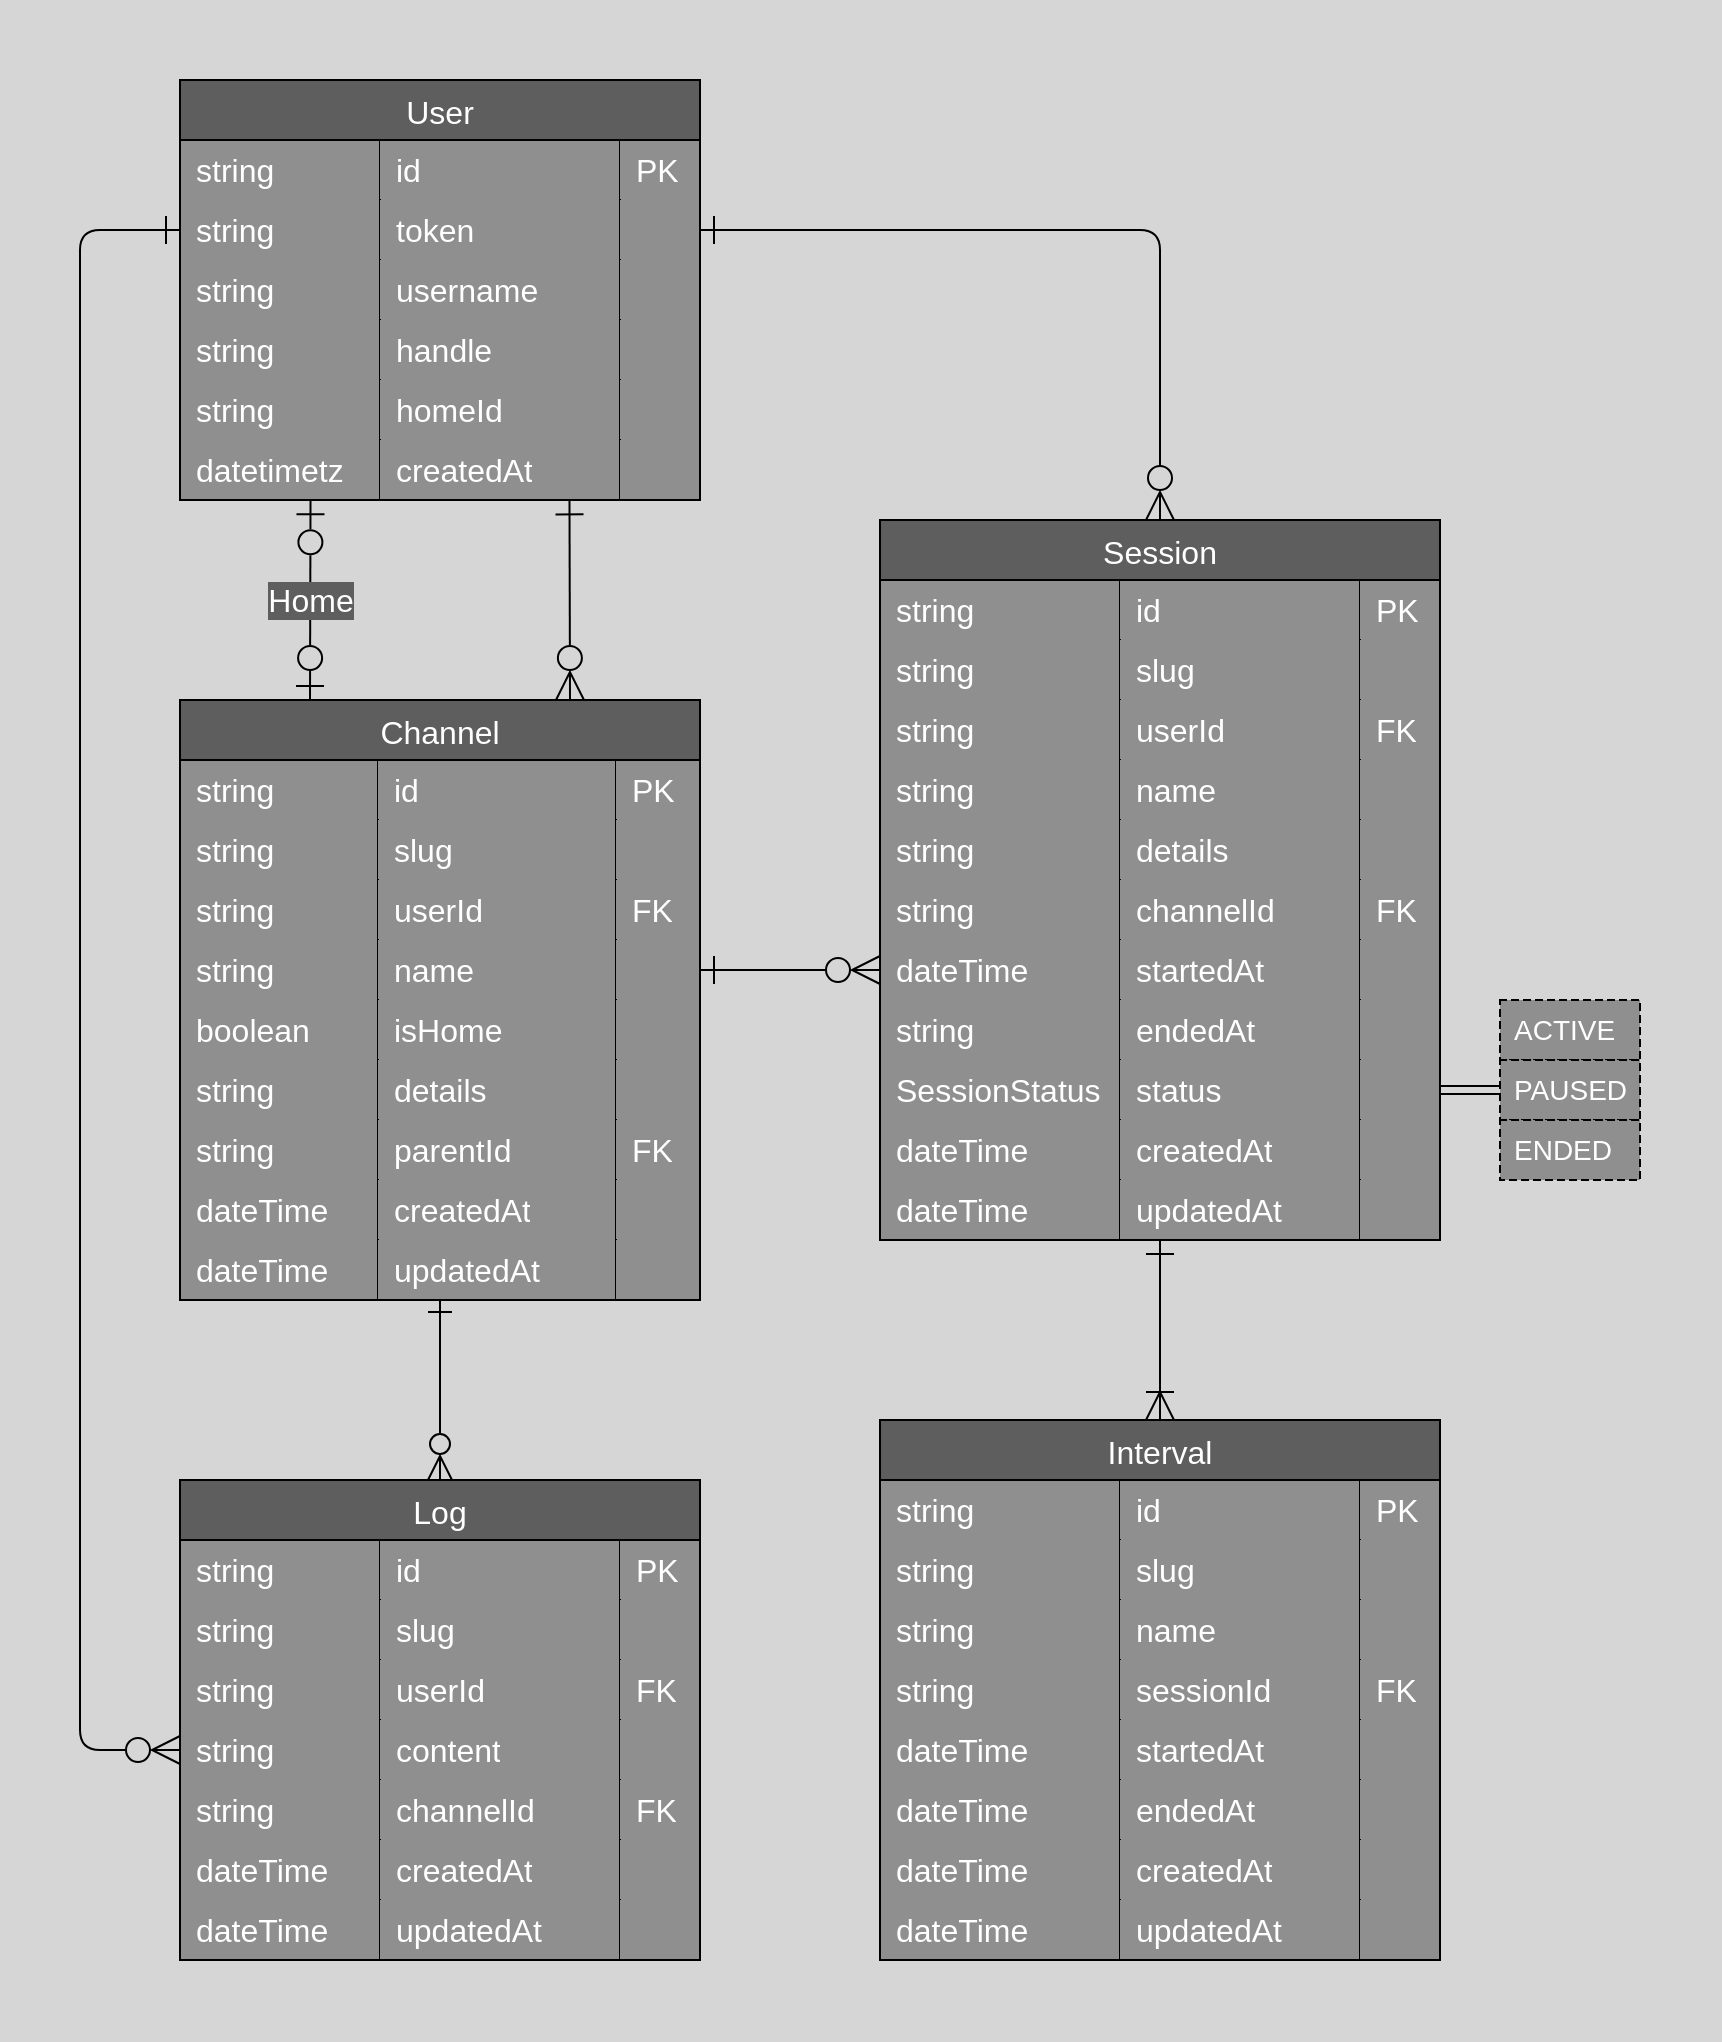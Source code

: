 <mxfile>
    <diagram name="mvp" id="yqLpVbDucmDvW3272ZkL">
        <mxGraphModel dx="1207" dy="570" grid="1" gridSize="10" guides="1" tooltips="1" connect="1" arrows="1" fold="1" page="1" pageScale="1" pageWidth="1169" pageHeight="1654" background="#D6D6D6" math="0" shadow="0">
            <root>
                <mxCell id="N9lyU6KNjWTi8ZNhnZ-g-0"/>
                <mxCell id="9" value="bg" parent="N9lyU6KNjWTi8ZNhnZ-g-0"/>
                <mxCell id="10" value="" style="rounded=0;whiteSpace=wrap;html=1;fillColor=#D6D6D6;strokeColor=none;" parent="9" vertex="1">
                    <mxGeometry x="170" y="40" width="860" height="1020" as="geometry"/>
                </mxCell>
                <mxCell id="49" value="" style="shape=table;startSize=0;container=1;collapsible=0;childLayout=tableLayout;fontSize=14;fillColor=#8F8F8F;strokeColor=none;labelBorderColor=none;strokeWidth=1;" parent="9" vertex="1">
                    <mxGeometry x="920" y="540" width="70" height="90" as="geometry"/>
                </mxCell>
                <mxCell id="50" value="" style="shape=tableRow;horizontal=0;startSize=0;swimlaneHead=0;swimlaneBody=0;strokeColor=inherit;top=0;left=0;bottom=0;right=0;collapsible=0;dropTarget=0;fillColor=none;points=[[0,0.5],[1,0.5]];portConstraint=eastwest;fontSize=14;" parent="49" vertex="1">
                    <mxGeometry width="70" height="30" as="geometry"/>
                </mxCell>
                <mxCell id="51" value="ACTIVE" style="shape=partialRectangle;html=1;whiteSpace=wrap;connectable=0;strokeColor=default;overflow=hidden;fillColor=#8F8F8F;top=1;left=1;bottom=1;right=1;pointerEvents=1;fontSize=14;align=left;spacingLeft=5;dashed=1;fontColor=#FFFFFF;" parent="50" vertex="1">
                    <mxGeometry width="70" height="30" as="geometry">
                        <mxRectangle width="70" height="30" as="alternateBounds"/>
                    </mxGeometry>
                </mxCell>
                <mxCell id="52" value="" style="shape=tableRow;horizontal=0;startSize=0;swimlaneHead=0;swimlaneBody=0;strokeColor=inherit;top=0;left=0;bottom=0;right=0;collapsible=0;dropTarget=0;fillColor=none;points=[[0,0.5],[1,0.5]];portConstraint=eastwest;fontSize=14;" parent="49" vertex="1">
                    <mxGeometry y="30" width="70" height="30" as="geometry"/>
                </mxCell>
                <mxCell id="53" value="PAUSED" style="shape=partialRectangle;html=1;whiteSpace=wrap;connectable=0;strokeColor=default;overflow=hidden;fillColor=#8F8F8F;top=1;left=1;bottom=1;right=1;pointerEvents=1;fontSize=14;align=left;spacingLeft=5;dashed=1;fontColor=#FFFFFF;" parent="52" vertex="1">
                    <mxGeometry width="70" height="30" as="geometry">
                        <mxRectangle width="70" height="30" as="alternateBounds"/>
                    </mxGeometry>
                </mxCell>
                <mxCell id="54" value="" style="shape=tableRow;horizontal=0;startSize=0;swimlaneHead=0;swimlaneBody=0;strokeColor=inherit;top=0;left=0;bottom=0;right=0;collapsible=0;dropTarget=0;fillColor=none;points=[[0,0.5],[1,0.5]];portConstraint=eastwest;fontSize=14;" parent="49" vertex="1">
                    <mxGeometry y="60" width="70" height="30" as="geometry"/>
                </mxCell>
                <mxCell id="55" value="ENDED" style="shape=partialRectangle;html=1;whiteSpace=wrap;connectable=0;strokeColor=default;overflow=hidden;fillColor=#8F8F8F;top=1;left=1;bottom=1;right=1;pointerEvents=1;fontSize=14;align=left;spacingLeft=5;dashed=1;fontColor=#FFFFFF;" parent="54" vertex="1">
                    <mxGeometry width="70" height="30" as="geometry">
                        <mxRectangle width="70" height="30" as="alternateBounds"/>
                    </mxGeometry>
                </mxCell>
                <mxCell id="58" style="edgeStyle=none;html=1;exitX=0;exitY=0.5;exitDx=0;exitDy=0;entryX=1;entryY=0.5;entryDx=0;entryDy=0;shape=link;" parent="9" source="52" target="44" edge="1">
                    <mxGeometry relative="1" as="geometry"/>
                </mxCell>
                <mxCell id="N9lyU6KNjWTi8ZNhnZ-g-1" value="er" parent="N9lyU6KNjWTi8ZNhnZ-g-0"/>
                <mxCell id="N9lyU6KNjWTi8ZNhnZ-g-2" value="Channel" style="shape=table;startSize=30;container=1;collapsible=0;childLayout=tableLayout;fixedRows=1;rowLines=0;fontStyle=0;strokeColor=default;fontSize=16;fillStyle=solid;fillColor=#5E5E5E;fontColor=#FFFFFF;" parent="N9lyU6KNjWTi8ZNhnZ-g-1" vertex="1">
                    <mxGeometry x="260" y="390" width="260" height="300" as="geometry"/>
                </mxCell>
                <mxCell id="N9lyU6KNjWTi8ZNhnZ-g-3" value="" style="shape=tableRow;horizontal=0;startSize=0;swimlaneHead=0;swimlaneBody=0;top=0;left=0;bottom=0;right=0;collapsible=0;dropTarget=0;fillColor=none;points=[[0,0.5],[1,0.5]];portConstraint=eastwest;strokeColor=inherit;fontSize=16;" parent="N9lyU6KNjWTi8ZNhnZ-g-2" vertex="1">
                    <mxGeometry y="30" width="260" height="30" as="geometry"/>
                </mxCell>
                <mxCell id="N9lyU6KNjWTi8ZNhnZ-g-5" value="&lt;span style=&quot;color: rgb(255, 255, 255);&quot;&gt;string&lt;/span&gt;" style="shape=partialRectangle;html=1;whiteSpace=wrap;connectable=0;fillColor=#8F8F8F;top=1;left=1;bottom=0;right=1;align=left;spacingLeft=6;overflow=hidden;strokeColor=inherit;fontSize=16;fontColor=#FFFFFF;" parent="N9lyU6KNjWTi8ZNhnZ-g-3" vertex="1">
                    <mxGeometry width="99" height="30" as="geometry">
                        <mxRectangle width="99" height="30" as="alternateBounds"/>
                    </mxGeometry>
                </mxCell>
                <mxCell id="N9lyU6KNjWTi8ZNhnZ-g-6" value="id" style="shape=partialRectangle;html=1;whiteSpace=wrap;connectable=0;fillColor=#8F8F8F;top=1;left=0;bottom=0;right=1;align=left;spacingLeft=6;overflow=hidden;strokeColor=inherit;fontSize=16;fontColor=#FFFFFF;" parent="N9lyU6KNjWTi8ZNhnZ-g-3" vertex="1">
                    <mxGeometry x="99" width="119" height="30" as="geometry">
                        <mxRectangle width="119" height="30" as="alternateBounds"/>
                    </mxGeometry>
                </mxCell>
                <mxCell id="N9lyU6KNjWTi8ZNhnZ-g-8" value="PK" style="shape=partialRectangle;html=1;whiteSpace=wrap;connectable=0;fillColor=#8F8F8F;top=1;left=0;bottom=0;right=1;align=left;spacingLeft=6;overflow=hidden;strokeColor=inherit;fontSize=16;fontColor=#FFFFFF;" parent="N9lyU6KNjWTi8ZNhnZ-g-3" vertex="1">
                    <mxGeometry x="218" width="42" height="30" as="geometry">
                        <mxRectangle width="42" height="30" as="alternateBounds"/>
                    </mxGeometry>
                </mxCell>
                <mxCell id="83" style="shape=tableRow;horizontal=0;startSize=0;swimlaneHead=0;swimlaneBody=0;top=0;left=0;bottom=0;right=0;collapsible=0;dropTarget=0;fillColor=none;points=[[0,0.5],[1,0.5]];portConstraint=eastwest;strokeColor=inherit;fontSize=16;" parent="N9lyU6KNjWTi8ZNhnZ-g-2" vertex="1">
                    <mxGeometry y="60" width="260" height="30" as="geometry"/>
                </mxCell>
                <mxCell id="84" value="string" style="shape=partialRectangle;html=1;whiteSpace=wrap;connectable=0;fillColor=#8F8F8F;top=0;left=1;bottom=0;right=1;align=left;spacingLeft=6;overflow=hidden;strokeColor=inherit;fontSize=16;fontColor=#FFFFFF;" parent="83" vertex="1">
                    <mxGeometry width="99" height="30" as="geometry">
                        <mxRectangle width="99" height="30" as="alternateBounds"/>
                    </mxGeometry>
                </mxCell>
                <mxCell id="85" value="slug" style="shape=partialRectangle;html=1;whiteSpace=wrap;connectable=0;fillColor=#8F8F8F;top=0;left=0;bottom=0;right=1;align=left;spacingLeft=6;overflow=hidden;strokeColor=inherit;fontSize=16;fontColor=#FFFFFF;" parent="83" vertex="1">
                    <mxGeometry x="99" width="119" height="30" as="geometry">
                        <mxRectangle width="119" height="30" as="alternateBounds"/>
                    </mxGeometry>
                </mxCell>
                <mxCell id="86" style="shape=partialRectangle;html=1;whiteSpace=wrap;connectable=0;fillColor=#8F8F8F;top=0;left=0;bottom=0;right=1;align=left;spacingLeft=6;overflow=hidden;strokeColor=inherit;fontSize=16;fontColor=#FFFFFF;" parent="83" vertex="1">
                    <mxGeometry x="218" width="42" height="30" as="geometry">
                        <mxRectangle width="42" height="30" as="alternateBounds"/>
                    </mxGeometry>
                </mxCell>
                <mxCell id="N9lyU6KNjWTi8ZNhnZ-g-9" value="" style="shape=tableRow;horizontal=0;startSize=0;swimlaneHead=0;swimlaneBody=0;top=0;left=0;bottom=0;right=0;collapsible=0;dropTarget=0;fillColor=none;points=[[0,0.5],[1,0.5]];portConstraint=eastwest;strokeColor=inherit;fontSize=16;" parent="N9lyU6KNjWTi8ZNhnZ-g-2" vertex="1">
                    <mxGeometry y="90" width="260" height="30" as="geometry"/>
                </mxCell>
                <mxCell id="N9lyU6KNjWTi8ZNhnZ-g-11" value="&lt;span style=&quot;color: rgb(255, 255, 255);&quot;&gt;string&lt;/span&gt;" style="shape=partialRectangle;html=1;whiteSpace=wrap;connectable=0;fillColor=#8F8F8F;top=0;left=1;bottom=0;right=1;align=left;spacingLeft=6;overflow=hidden;strokeColor=inherit;fontSize=16;fontColor=#FFFFFF;" parent="N9lyU6KNjWTi8ZNhnZ-g-9" vertex="1">
                    <mxGeometry width="99" height="30" as="geometry">
                        <mxRectangle width="99" height="30" as="alternateBounds"/>
                    </mxGeometry>
                </mxCell>
                <mxCell id="N9lyU6KNjWTi8ZNhnZ-g-12" value="userId" style="shape=partialRectangle;html=1;whiteSpace=wrap;connectable=0;fillColor=#8F8F8F;top=0;left=0;bottom=0;right=1;align=left;spacingLeft=6;overflow=hidden;strokeColor=inherit;fontSize=16;fontColor=#FFFFFF;" parent="N9lyU6KNjWTi8ZNhnZ-g-9" vertex="1">
                    <mxGeometry x="99" width="119" height="30" as="geometry">
                        <mxRectangle width="119" height="30" as="alternateBounds"/>
                    </mxGeometry>
                </mxCell>
                <mxCell id="N9lyU6KNjWTi8ZNhnZ-g-14" value="FK" style="shape=partialRectangle;html=1;whiteSpace=wrap;connectable=0;fillColor=#8F8F8F;top=0;left=0;bottom=0;right=1;align=left;spacingLeft=6;overflow=hidden;strokeColor=inherit;fontSize=16;fontColor=#FFFFFF;" parent="N9lyU6KNjWTi8ZNhnZ-g-9" vertex="1">
                    <mxGeometry x="218" width="42" height="30" as="geometry">
                        <mxRectangle width="42" height="30" as="alternateBounds"/>
                    </mxGeometry>
                </mxCell>
                <mxCell id="N9lyU6KNjWTi8ZNhnZ-g-15" style="shape=tableRow;horizontal=0;startSize=0;swimlaneHead=0;swimlaneBody=0;top=0;left=0;bottom=0;right=0;collapsible=0;dropTarget=0;fillColor=none;points=[[0,0.5],[1,0.5]];portConstraint=eastwest;strokeColor=inherit;fontSize=16;" parent="N9lyU6KNjWTi8ZNhnZ-g-2" vertex="1">
                    <mxGeometry y="120" width="260" height="30" as="geometry"/>
                </mxCell>
                <mxCell id="N9lyU6KNjWTi8ZNhnZ-g-17" value="&lt;span style=&quot;color: rgb(255, 255, 255);&quot;&gt;string&lt;/span&gt;" style="shape=partialRectangle;html=1;whiteSpace=wrap;connectable=0;fillColor=#8F8F8F;top=0;left=1;bottom=0;right=1;align=left;spacingLeft=6;overflow=hidden;strokeColor=inherit;fontSize=16;fontColor=#FFFFFF;" parent="N9lyU6KNjWTi8ZNhnZ-g-15" vertex="1">
                    <mxGeometry width="99" height="30" as="geometry">
                        <mxRectangle width="99" height="30" as="alternateBounds"/>
                    </mxGeometry>
                </mxCell>
                <mxCell id="N9lyU6KNjWTi8ZNhnZ-g-18" value="name" style="shape=partialRectangle;html=1;whiteSpace=wrap;connectable=0;fillColor=#8F8F8F;top=0;left=0;bottom=0;right=1;align=left;spacingLeft=6;overflow=hidden;strokeColor=inherit;fontSize=16;fontColor=#FFFFFF;" parent="N9lyU6KNjWTi8ZNhnZ-g-15" vertex="1">
                    <mxGeometry x="99" width="119" height="30" as="geometry">
                        <mxRectangle width="119" height="30" as="alternateBounds"/>
                    </mxGeometry>
                </mxCell>
                <mxCell id="N9lyU6KNjWTi8ZNhnZ-g-20" style="shape=partialRectangle;html=1;whiteSpace=wrap;connectable=0;fillColor=#8F8F8F;top=0;left=0;bottom=0;right=1;align=left;spacingLeft=6;overflow=hidden;strokeColor=inherit;fontSize=16;fontColor=#FFFFFF;" parent="N9lyU6KNjWTi8ZNhnZ-g-15" vertex="1">
                    <mxGeometry x="218" width="42" height="30" as="geometry">
                        <mxRectangle width="42" height="30" as="alternateBounds"/>
                    </mxGeometry>
                </mxCell>
                <mxCell id="79" style="shape=tableRow;horizontal=0;startSize=0;swimlaneHead=0;swimlaneBody=0;top=0;left=0;bottom=0;right=0;collapsible=0;dropTarget=0;fillColor=none;points=[[0,0.5],[1,0.5]];portConstraint=eastwest;strokeColor=inherit;fontSize=16;" parent="N9lyU6KNjWTi8ZNhnZ-g-2" vertex="1">
                    <mxGeometry y="150" width="260" height="30" as="geometry"/>
                </mxCell>
                <mxCell id="80" value="boolean" style="shape=partialRectangle;html=1;whiteSpace=wrap;connectable=0;fillColor=#8F8F8F;top=0;left=1;bottom=0;right=1;align=left;spacingLeft=6;overflow=hidden;strokeColor=inherit;fontSize=16;fontColor=#FFFFFF;" parent="79" vertex="1">
                    <mxGeometry width="99" height="30" as="geometry">
                        <mxRectangle width="99" height="30" as="alternateBounds"/>
                    </mxGeometry>
                </mxCell>
                <mxCell id="81" value="isHome" style="shape=partialRectangle;html=1;whiteSpace=wrap;connectable=0;fillColor=#8F8F8F;top=0;left=0;bottom=0;right=1;align=left;spacingLeft=6;overflow=hidden;strokeColor=inherit;fontSize=16;fontColor=#FFFFFF;" parent="79" vertex="1">
                    <mxGeometry x="99" width="119" height="30" as="geometry">
                        <mxRectangle width="119" height="30" as="alternateBounds"/>
                    </mxGeometry>
                </mxCell>
                <mxCell id="82" style="shape=partialRectangle;html=1;whiteSpace=wrap;connectable=0;fillColor=#8F8F8F;top=0;left=0;bottom=0;right=1;align=left;spacingLeft=6;overflow=hidden;strokeColor=inherit;fontSize=16;fontColor=#FFFFFF;" parent="79" vertex="1">
                    <mxGeometry x="218" width="42" height="30" as="geometry">
                        <mxRectangle width="42" height="30" as="alternateBounds"/>
                    </mxGeometry>
                </mxCell>
                <mxCell id="20" style="shape=tableRow;horizontal=0;startSize=0;swimlaneHead=0;swimlaneBody=0;top=0;left=0;bottom=0;right=0;collapsible=0;dropTarget=0;fillColor=none;points=[[0,0.5],[1,0.5]];portConstraint=eastwest;strokeColor=inherit;fontSize=16;" parent="N9lyU6KNjWTi8ZNhnZ-g-2" vertex="1">
                    <mxGeometry y="180" width="260" height="30" as="geometry"/>
                </mxCell>
                <mxCell id="21" value="&lt;span style=&quot;color: rgb(255, 255, 255);&quot;&gt;string&lt;/span&gt;" style="shape=partialRectangle;html=1;whiteSpace=wrap;connectable=0;fillColor=#8F8F8F;top=0;left=1;bottom=0;right=1;align=left;spacingLeft=6;overflow=hidden;strokeColor=inherit;fontSize=16;fontColor=#FFFFFF;" parent="20" vertex="1">
                    <mxGeometry width="99" height="30" as="geometry">
                        <mxRectangle width="99" height="30" as="alternateBounds"/>
                    </mxGeometry>
                </mxCell>
                <mxCell id="22" value="details" style="shape=partialRectangle;html=1;whiteSpace=wrap;connectable=0;fillColor=#8F8F8F;top=0;left=0;bottom=0;right=1;align=left;spacingLeft=6;overflow=hidden;strokeColor=inherit;fontSize=16;fontColor=#FFFFFF;" parent="20" vertex="1">
                    <mxGeometry x="99" width="119" height="30" as="geometry">
                        <mxRectangle width="119" height="30" as="alternateBounds"/>
                    </mxGeometry>
                </mxCell>
                <mxCell id="23" style="shape=partialRectangle;html=1;whiteSpace=wrap;connectable=0;fillColor=#8F8F8F;top=0;left=0;bottom=0;right=1;align=left;spacingLeft=6;overflow=hidden;strokeColor=inherit;fontSize=16;fontColor=#FFFFFF;" parent="20" vertex="1">
                    <mxGeometry x="218" width="42" height="30" as="geometry">
                        <mxRectangle width="42" height="30" as="alternateBounds"/>
                    </mxGeometry>
                </mxCell>
                <mxCell id="N9lyU6KNjWTi8ZNhnZ-g-21" value="" style="shape=tableRow;horizontal=0;startSize=0;swimlaneHead=0;swimlaneBody=0;top=0;left=0;bottom=0;right=0;collapsible=0;dropTarget=0;fillColor=none;points=[[0,0.5],[1,0.5]];portConstraint=eastwest;strokeColor=inherit;fontSize=16;" parent="N9lyU6KNjWTi8ZNhnZ-g-2" vertex="1">
                    <mxGeometry y="210" width="260" height="30" as="geometry"/>
                </mxCell>
                <mxCell id="N9lyU6KNjWTi8ZNhnZ-g-23" value="&lt;span style=&quot;color: rgb(255, 255, 255);&quot;&gt;string&lt;/span&gt;" style="shape=partialRectangle;html=1;whiteSpace=wrap;connectable=0;fillColor=#8F8F8F;top=0;left=1;bottom=0;right=1;align=left;spacingLeft=6;overflow=hidden;strokeColor=inherit;fontSize=16;fontColor=#FFFFFF;" parent="N9lyU6KNjWTi8ZNhnZ-g-21" vertex="1">
                    <mxGeometry width="99" height="30" as="geometry">
                        <mxRectangle width="99" height="30" as="alternateBounds"/>
                    </mxGeometry>
                </mxCell>
                <mxCell id="N9lyU6KNjWTi8ZNhnZ-g-24" value="parentId" style="shape=partialRectangle;html=1;whiteSpace=wrap;connectable=0;fillColor=#8F8F8F;top=0;left=0;bottom=0;right=1;align=left;spacingLeft=6;overflow=hidden;strokeColor=inherit;fontSize=16;fontColor=#FFFFFF;" parent="N9lyU6KNjWTi8ZNhnZ-g-21" vertex="1">
                    <mxGeometry x="99" width="119" height="30" as="geometry">
                        <mxRectangle width="119" height="30" as="alternateBounds"/>
                    </mxGeometry>
                </mxCell>
                <mxCell id="N9lyU6KNjWTi8ZNhnZ-g-26" value="FK" style="shape=partialRectangle;html=1;whiteSpace=wrap;connectable=0;fillColor=#8F8F8F;top=0;left=0;bottom=0;right=1;align=left;spacingLeft=6;overflow=hidden;strokeColor=inherit;fontSize=16;fontColor=#FFFFFF;" parent="N9lyU6KNjWTi8ZNhnZ-g-21" vertex="1">
                    <mxGeometry x="218" width="42" height="30" as="geometry">
                        <mxRectangle width="42" height="30" as="alternateBounds"/>
                    </mxGeometry>
                </mxCell>
                <mxCell id="4" style="shape=tableRow;horizontal=0;startSize=0;swimlaneHead=0;swimlaneBody=0;top=0;left=0;bottom=0;right=0;collapsible=0;dropTarget=0;fillColor=none;points=[[0,0.5],[1,0.5]];portConstraint=eastwest;strokeColor=inherit;fontSize=16;" parent="N9lyU6KNjWTi8ZNhnZ-g-2" vertex="1">
                    <mxGeometry y="240" width="260" height="30" as="geometry"/>
                </mxCell>
                <mxCell id="5" value="dateTime" style="shape=partialRectangle;html=1;whiteSpace=wrap;connectable=0;fillColor=#8F8F8F;top=0;left=1;bottom=0;right=1;align=left;spacingLeft=6;overflow=hidden;strokeColor=inherit;fontSize=16;fontColor=#FFFFFF;" parent="4" vertex="1">
                    <mxGeometry width="99" height="30" as="geometry">
                        <mxRectangle width="99" height="30" as="alternateBounds"/>
                    </mxGeometry>
                </mxCell>
                <mxCell id="6" value="createdAt" style="shape=partialRectangle;html=1;whiteSpace=wrap;connectable=0;fillColor=#8F8F8F;top=0;left=0;bottom=0;right=1;align=left;spacingLeft=6;overflow=hidden;strokeColor=inherit;fontSize=16;fontColor=#FFFFFF;" parent="4" vertex="1">
                    <mxGeometry x="99" width="119" height="30" as="geometry">
                        <mxRectangle width="119" height="30" as="alternateBounds"/>
                    </mxGeometry>
                </mxCell>
                <mxCell id="8" style="shape=partialRectangle;html=1;whiteSpace=wrap;connectable=0;fillColor=#8F8F8F;top=0;left=0;bottom=0;right=1;align=left;spacingLeft=6;overflow=hidden;strokeColor=inherit;fontSize=16;fontColor=#FFFFFF;" parent="4" vertex="1">
                    <mxGeometry x="218" width="42" height="30" as="geometry">
                        <mxRectangle width="42" height="30" as="alternateBounds"/>
                    </mxGeometry>
                </mxCell>
                <mxCell id="N9lyU6KNjWTi8ZNhnZ-g-39" style="shape=tableRow;horizontal=0;startSize=0;swimlaneHead=0;swimlaneBody=0;top=0;left=0;bottom=0;right=0;collapsible=0;dropTarget=0;fillColor=none;points=[[0,0.5],[1,0.5]];portConstraint=eastwest;strokeColor=inherit;fontSize=16;" parent="N9lyU6KNjWTi8ZNhnZ-g-2" vertex="1">
                    <mxGeometry y="270" width="260" height="30" as="geometry"/>
                </mxCell>
                <mxCell id="N9lyU6KNjWTi8ZNhnZ-g-41" value="dateTime" style="shape=partialRectangle;html=1;whiteSpace=wrap;connectable=0;fillColor=#8F8F8F;top=0;left=1;bottom=1;right=1;align=left;spacingLeft=6;overflow=hidden;strokeColor=inherit;fontSize=16;fontColor=#FFFFFF;" parent="N9lyU6KNjWTi8ZNhnZ-g-39" vertex="1">
                    <mxGeometry width="99" height="30" as="geometry">
                        <mxRectangle width="99" height="30" as="alternateBounds"/>
                    </mxGeometry>
                </mxCell>
                <mxCell id="N9lyU6KNjWTi8ZNhnZ-g-42" value="updatedAt" style="shape=partialRectangle;html=1;whiteSpace=wrap;connectable=0;fillColor=#8F8F8F;top=0;left=0;bottom=1;right=1;align=left;spacingLeft=6;overflow=hidden;strokeColor=inherit;fontSize=16;fontColor=#FFFFFF;" parent="N9lyU6KNjWTi8ZNhnZ-g-39" vertex="1">
                    <mxGeometry x="99" width="119" height="30" as="geometry">
                        <mxRectangle width="119" height="30" as="alternateBounds"/>
                    </mxGeometry>
                </mxCell>
                <mxCell id="N9lyU6KNjWTi8ZNhnZ-g-44" style="shape=partialRectangle;html=1;whiteSpace=wrap;connectable=0;fillColor=#8F8F8F;top=0;left=0;bottom=1;right=1;align=left;spacingLeft=6;overflow=hidden;strokeColor=inherit;fontSize=16;fontColor=#FFFFFF;" parent="N9lyU6KNjWTi8ZNhnZ-g-39" vertex="1">
                    <mxGeometry x="218" width="42" height="30" as="geometry">
                        <mxRectangle width="42" height="30" as="alternateBounds"/>
                    </mxGeometry>
                </mxCell>
                <mxCell id="PHG46uC19mJjDKH7PzHF-19" style="edgeStyle=none;html=1;entryX=0.5;entryY=0;entryDx=0;entryDy=0;endSize=10;startSize=10;endArrow=ERzeroToMany;endFill=0;startArrow=ERone;startFill=0;" parent="N9lyU6KNjWTi8ZNhnZ-g-1" source="N9lyU6KNjWTi8ZNhnZ-g-39" target="N9lyU6KNjWTi8ZNhnZ-g-45" edge="1">
                    <mxGeometry relative="1" as="geometry"/>
                </mxCell>
                <mxCell id="N9lyU6KNjWTi8ZNhnZ-g-45" value="Log" style="shape=table;startSize=30;container=1;collapsible=0;childLayout=tableLayout;fixedRows=1;rowLines=0;fontStyle=0;strokeColor=default;fontSize=16;swimlaneLine=1;perimeterSpacing=0;strokeWidth=1;columnLines=1;swimlaneHead=1;swimlaneBody=1;horizontal=1;top=1;fillColor=#5E5E5E;fontColor=#FFFFFF;" parent="N9lyU6KNjWTi8ZNhnZ-g-1" vertex="1">
                    <mxGeometry x="260" y="780" width="260" height="240" as="geometry"/>
                </mxCell>
                <mxCell id="N9lyU6KNjWTi8ZNhnZ-g-46" value="" style="shape=tableRow;horizontal=0;startSize=0;swimlaneHead=0;swimlaneBody=0;top=0;left=0;bottom=0;right=0;collapsible=0;dropTarget=0;fillColor=none;points=[[0,0.5],[1,0.5]];portConstraint=eastwest;strokeColor=inherit;fontSize=16;" parent="N9lyU6KNjWTi8ZNhnZ-g-45" vertex="1">
                    <mxGeometry y="30" width="260" height="30" as="geometry"/>
                </mxCell>
                <mxCell id="N9lyU6KNjWTi8ZNhnZ-g-48" value="&lt;span style=&quot;color: rgb(255, 255, 255);&quot;&gt;string&lt;/span&gt;" style="shape=partialRectangle;html=1;whiteSpace=wrap;connectable=0;fillColor=#8F8F8F;top=1;left=1;bottom=0;right=1;align=left;spacingLeft=6;overflow=hidden;strokeColor=inherit;fontSize=16;fontColor=#FFFFFF;" parent="N9lyU6KNjWTi8ZNhnZ-g-46" vertex="1">
                    <mxGeometry width="100" height="30" as="geometry">
                        <mxRectangle width="100" height="30" as="alternateBounds"/>
                    </mxGeometry>
                </mxCell>
                <mxCell id="N9lyU6KNjWTi8ZNhnZ-g-49" value="id" style="shape=partialRectangle;html=1;whiteSpace=wrap;connectable=0;fillColor=#8F8F8F;top=1;left=0;bottom=0;right=1;align=left;spacingLeft=6;overflow=hidden;strokeColor=inherit;fontSize=16;fontColor=#FFFFFF;" parent="N9lyU6KNjWTi8ZNhnZ-g-46" vertex="1">
                    <mxGeometry x="100" width="120" height="30" as="geometry">
                        <mxRectangle width="120" height="30" as="alternateBounds"/>
                    </mxGeometry>
                </mxCell>
                <mxCell id="N9lyU6KNjWTi8ZNhnZ-g-51" value="PK" style="shape=partialRectangle;html=1;whiteSpace=wrap;connectable=0;fillColor=#8F8F8F;top=1;left=0;bottom=0;right=1;align=left;spacingLeft=6;overflow=hidden;strokeColor=inherit;fontSize=16;fontColor=#FFFFFF;" parent="N9lyU6KNjWTi8ZNhnZ-g-46" vertex="1">
                    <mxGeometry x="220" width="40" height="30" as="geometry">
                        <mxRectangle width="40" height="30" as="alternateBounds"/>
                    </mxGeometry>
                </mxCell>
                <mxCell id="95" style="shape=tableRow;horizontal=0;startSize=0;swimlaneHead=0;swimlaneBody=0;top=0;left=0;bottom=0;right=0;collapsible=0;dropTarget=0;fillColor=none;points=[[0,0.5],[1,0.5]];portConstraint=eastwest;strokeColor=inherit;fontSize=16;" parent="N9lyU6KNjWTi8ZNhnZ-g-45" vertex="1">
                    <mxGeometry y="60" width="260" height="30" as="geometry"/>
                </mxCell>
                <mxCell id="96" value="&lt;span style=&quot;color: rgb(255, 255, 255);&quot;&gt;string&lt;/span&gt;" style="shape=partialRectangle;html=1;whiteSpace=wrap;connectable=0;fillColor=#8F8F8F;top=0;left=1;bottom=0;right=1;align=left;spacingLeft=6;overflow=hidden;strokeColor=inherit;fontSize=16;fontColor=#FFFFFF;" parent="95" vertex="1">
                    <mxGeometry width="100" height="30" as="geometry">
                        <mxRectangle width="100" height="30" as="alternateBounds"/>
                    </mxGeometry>
                </mxCell>
                <mxCell id="97" value="&lt;span style=&quot;color: rgb(255, 255, 255);&quot;&gt;slug&lt;/span&gt;" style="shape=partialRectangle;html=1;whiteSpace=wrap;connectable=0;fillColor=#8F8F8F;top=0;left=0;bottom=0;right=1;align=left;spacingLeft=6;overflow=hidden;strokeColor=inherit;fontSize=16;fontColor=#FFFFFF;" parent="95" vertex="1">
                    <mxGeometry x="100" width="120" height="30" as="geometry">
                        <mxRectangle width="120" height="30" as="alternateBounds"/>
                    </mxGeometry>
                </mxCell>
                <mxCell id="98" style="shape=partialRectangle;html=1;whiteSpace=wrap;connectable=0;fillColor=#8F8F8F;top=0;left=0;bottom=0;right=1;align=left;spacingLeft=6;overflow=hidden;strokeColor=inherit;fontSize=16;fontColor=#FFFFFF;" parent="95" vertex="1">
                    <mxGeometry x="220" width="40" height="30" as="geometry">
                        <mxRectangle width="40" height="30" as="alternateBounds"/>
                    </mxGeometry>
                </mxCell>
                <mxCell id="N9lyU6KNjWTi8ZNhnZ-g-52" value="" style="shape=tableRow;horizontal=0;startSize=0;swimlaneHead=0;swimlaneBody=0;top=0;left=0;bottom=0;right=0;collapsible=0;dropTarget=0;fillColor=none;points=[[0,0.5],[1,0.5]];portConstraint=eastwest;strokeColor=inherit;fontSize=16;" parent="N9lyU6KNjWTi8ZNhnZ-g-45" vertex="1">
                    <mxGeometry y="90" width="260" height="30" as="geometry"/>
                </mxCell>
                <mxCell id="N9lyU6KNjWTi8ZNhnZ-g-54" value="&lt;span style=&quot;color: rgb(255, 255, 255);&quot;&gt;string&lt;/span&gt;" style="shape=partialRectangle;html=1;whiteSpace=wrap;connectable=0;fillColor=#8F8F8F;top=0;left=1;bottom=0;right=1;align=left;spacingLeft=6;overflow=hidden;strokeColor=inherit;fontSize=16;fontColor=#FFFFFF;" parent="N9lyU6KNjWTi8ZNhnZ-g-52" vertex="1">
                    <mxGeometry width="100" height="30" as="geometry">
                        <mxRectangle width="100" height="30" as="alternateBounds"/>
                    </mxGeometry>
                </mxCell>
                <mxCell id="N9lyU6KNjWTi8ZNhnZ-g-55" value="userId" style="shape=partialRectangle;html=1;whiteSpace=wrap;connectable=0;fillColor=#8F8F8F;top=0;left=0;bottom=0;right=1;align=left;spacingLeft=6;overflow=hidden;strokeColor=inherit;fontSize=16;fontColor=#FFFFFF;" parent="N9lyU6KNjWTi8ZNhnZ-g-52" vertex="1">
                    <mxGeometry x="100" width="120" height="30" as="geometry">
                        <mxRectangle width="120" height="30" as="alternateBounds"/>
                    </mxGeometry>
                </mxCell>
                <mxCell id="N9lyU6KNjWTi8ZNhnZ-g-57" value="FK" style="shape=partialRectangle;html=1;whiteSpace=wrap;connectable=0;fillColor=#8F8F8F;top=0;left=0;bottom=0;right=1;align=left;spacingLeft=6;overflow=hidden;strokeColor=inherit;fontSize=16;fontColor=#FFFFFF;" parent="N9lyU6KNjWTi8ZNhnZ-g-52" vertex="1">
                    <mxGeometry x="220" width="40" height="30" as="geometry">
                        <mxRectangle width="40" height="30" as="alternateBounds"/>
                    </mxGeometry>
                </mxCell>
                <mxCell id="N9lyU6KNjWTi8ZNhnZ-g-58" style="shape=tableRow;horizontal=0;startSize=0;swimlaneHead=0;swimlaneBody=0;top=0;left=0;bottom=0;right=0;collapsible=0;dropTarget=0;fillColor=none;points=[[0,0.5],[1,0.5]];portConstraint=eastwest;strokeColor=inherit;fontSize=16;" parent="N9lyU6KNjWTi8ZNhnZ-g-45" vertex="1">
                    <mxGeometry y="120" width="260" height="30" as="geometry"/>
                </mxCell>
                <mxCell id="N9lyU6KNjWTi8ZNhnZ-g-60" value="&lt;span style=&quot;color: rgb(255, 255, 255);&quot;&gt;string&lt;/span&gt;" style="shape=partialRectangle;html=1;whiteSpace=wrap;connectable=0;fillColor=#8F8F8F;top=0;left=1;bottom=0;right=1;align=left;spacingLeft=6;overflow=hidden;strokeColor=inherit;fontSize=16;fontColor=#FFFFFF;" parent="N9lyU6KNjWTi8ZNhnZ-g-58" vertex="1">
                    <mxGeometry width="100" height="30" as="geometry">
                        <mxRectangle width="100" height="30" as="alternateBounds"/>
                    </mxGeometry>
                </mxCell>
                <mxCell id="N9lyU6KNjWTi8ZNhnZ-g-61" value="content" style="shape=partialRectangle;html=1;whiteSpace=wrap;connectable=0;fillColor=#8F8F8F;top=0;left=0;bottom=0;right=1;align=left;spacingLeft=6;overflow=hidden;strokeColor=inherit;fontSize=16;fontColor=#FFFFFF;" parent="N9lyU6KNjWTi8ZNhnZ-g-58" vertex="1">
                    <mxGeometry x="100" width="120" height="30" as="geometry">
                        <mxRectangle width="120" height="30" as="alternateBounds"/>
                    </mxGeometry>
                </mxCell>
                <mxCell id="N9lyU6KNjWTi8ZNhnZ-g-63" style="shape=partialRectangle;html=1;whiteSpace=wrap;connectable=0;fillColor=#8F8F8F;top=0;left=0;bottom=0;right=1;align=left;spacingLeft=6;overflow=hidden;strokeColor=inherit;fontSize=16;fontColor=#FFFFFF;" parent="N9lyU6KNjWTi8ZNhnZ-g-58" vertex="1">
                    <mxGeometry x="220" width="40" height="30" as="geometry">
                        <mxRectangle width="40" height="30" as="alternateBounds"/>
                    </mxGeometry>
                </mxCell>
                <mxCell id="N9lyU6KNjWTi8ZNhnZ-g-64" value="" style="shape=tableRow;horizontal=0;startSize=0;swimlaneHead=0;swimlaneBody=0;top=0;left=0;bottom=0;right=0;collapsible=0;dropTarget=0;fillColor=none;points=[[0,0.5],[1,0.5]];portConstraint=eastwest;strokeColor=inherit;fontSize=16;" parent="N9lyU6KNjWTi8ZNhnZ-g-45" vertex="1">
                    <mxGeometry y="150" width="260" height="30" as="geometry"/>
                </mxCell>
                <mxCell id="N9lyU6KNjWTi8ZNhnZ-g-66" value="&lt;span style=&quot;color: rgb(255, 255, 255);&quot;&gt;string&lt;/span&gt;" style="shape=partialRectangle;html=1;whiteSpace=wrap;connectable=0;fillColor=#8F8F8F;top=0;left=1;bottom=0;right=1;align=left;spacingLeft=6;overflow=hidden;strokeColor=inherit;fontSize=16;fontColor=#FFFFFF;" parent="N9lyU6KNjWTi8ZNhnZ-g-64" vertex="1">
                    <mxGeometry width="100" height="30" as="geometry">
                        <mxRectangle width="100" height="30" as="alternateBounds"/>
                    </mxGeometry>
                </mxCell>
                <mxCell id="N9lyU6KNjWTi8ZNhnZ-g-67" value="channelId" style="shape=partialRectangle;html=1;whiteSpace=wrap;connectable=0;fillColor=#8F8F8F;top=0;left=0;bottom=0;right=1;align=left;spacingLeft=6;overflow=hidden;strokeColor=inherit;fontSize=16;fontColor=#FFFFFF;" parent="N9lyU6KNjWTi8ZNhnZ-g-64" vertex="1">
                    <mxGeometry x="100" width="120" height="30" as="geometry">
                        <mxRectangle width="120" height="30" as="alternateBounds"/>
                    </mxGeometry>
                </mxCell>
                <mxCell id="N9lyU6KNjWTi8ZNhnZ-g-69" value="FK" style="shape=partialRectangle;html=1;whiteSpace=wrap;connectable=0;fillColor=#8F8F8F;top=0;left=0;bottom=0;right=1;align=left;spacingLeft=6;overflow=hidden;strokeColor=inherit;fontSize=16;fontColor=#FFFFFF;" parent="N9lyU6KNjWTi8ZNhnZ-g-64" vertex="1">
                    <mxGeometry x="220" width="40" height="30" as="geometry">
                        <mxRectangle width="40" height="30" as="alternateBounds"/>
                    </mxGeometry>
                </mxCell>
                <mxCell id="N9lyU6KNjWTi8ZNhnZ-g-70" style="shape=tableRow;horizontal=0;startSize=0;swimlaneHead=0;swimlaneBody=0;top=0;left=0;bottom=0;right=0;collapsible=0;dropTarget=0;fillColor=none;points=[[0,0.5],[1,0.5]];portConstraint=eastwest;strokeColor=inherit;fontSize=16;" parent="N9lyU6KNjWTi8ZNhnZ-g-45" vertex="1">
                    <mxGeometry y="180" width="260" height="30" as="geometry"/>
                </mxCell>
                <mxCell id="N9lyU6KNjWTi8ZNhnZ-g-72" value="dateTime" style="shape=partialRectangle;html=1;whiteSpace=wrap;connectable=0;fillColor=#8F8F8F;top=0;left=1;bottom=0;right=1;align=left;spacingLeft=6;overflow=hidden;strokeColor=inherit;fontSize=16;fontColor=#FFFFFF;" parent="N9lyU6KNjWTi8ZNhnZ-g-70" vertex="1">
                    <mxGeometry width="100" height="30" as="geometry">
                        <mxRectangle width="100" height="30" as="alternateBounds"/>
                    </mxGeometry>
                </mxCell>
                <mxCell id="N9lyU6KNjWTi8ZNhnZ-g-73" value="createdAt" style="shape=partialRectangle;html=1;whiteSpace=wrap;connectable=0;fillColor=#8F8F8F;top=0;left=0;bottom=0;right=1;align=left;spacingLeft=6;overflow=hidden;strokeColor=inherit;fontSize=16;fontColor=#FFFFFF;" parent="N9lyU6KNjWTi8ZNhnZ-g-70" vertex="1">
                    <mxGeometry x="100" width="120" height="30" as="geometry">
                        <mxRectangle width="120" height="30" as="alternateBounds"/>
                    </mxGeometry>
                </mxCell>
                <mxCell id="N9lyU6KNjWTi8ZNhnZ-g-75" style="shape=partialRectangle;html=1;whiteSpace=wrap;connectable=0;fillColor=#8F8F8F;top=0;left=0;bottom=0;right=1;align=left;spacingLeft=6;overflow=hidden;strokeColor=inherit;fontSize=16;fontColor=#FFFFFF;" parent="N9lyU6KNjWTi8ZNhnZ-g-70" vertex="1">
                    <mxGeometry x="220" width="40" height="30" as="geometry">
                        <mxRectangle width="40" height="30" as="alternateBounds"/>
                    </mxGeometry>
                </mxCell>
                <mxCell id="N9lyU6KNjWTi8ZNhnZ-g-76" style="shape=tableRow;horizontal=0;startSize=0;swimlaneHead=0;swimlaneBody=0;top=0;left=0;bottom=0;right=0;collapsible=0;dropTarget=0;fillColor=none;points=[[0,0.5],[1,0.5]];portConstraint=eastwest;strokeColor=inherit;fontSize=16;" parent="N9lyU6KNjWTi8ZNhnZ-g-45" vertex="1">
                    <mxGeometry y="210" width="260" height="30" as="geometry"/>
                </mxCell>
                <mxCell id="N9lyU6KNjWTi8ZNhnZ-g-78" value="dateTime" style="shape=partialRectangle;html=1;whiteSpace=wrap;connectable=0;fillColor=#8F8F8F;top=0;left=1;bottom=1;right=1;align=left;spacingLeft=6;overflow=hidden;strokeColor=inherit;fontSize=16;fontColor=#FFFFFF;" parent="N9lyU6KNjWTi8ZNhnZ-g-76" vertex="1">
                    <mxGeometry width="100" height="30" as="geometry">
                        <mxRectangle width="100" height="30" as="alternateBounds"/>
                    </mxGeometry>
                </mxCell>
                <mxCell id="N9lyU6KNjWTi8ZNhnZ-g-79" value="updatedAt" style="shape=partialRectangle;html=1;whiteSpace=wrap;connectable=0;fillColor=#8F8F8F;top=0;left=0;bottom=1;right=1;align=left;spacingLeft=6;overflow=hidden;strokeColor=inherit;fontSize=16;fontColor=#FFFFFF;" parent="N9lyU6KNjWTi8ZNhnZ-g-76" vertex="1">
                    <mxGeometry x="100" width="120" height="30" as="geometry">
                        <mxRectangle width="120" height="30" as="alternateBounds"/>
                    </mxGeometry>
                </mxCell>
                <mxCell id="N9lyU6KNjWTi8ZNhnZ-g-81" style="shape=partialRectangle;html=1;whiteSpace=wrap;connectable=0;fillColor=#8F8F8F;top=0;left=0;bottom=1;right=1;align=left;spacingLeft=6;overflow=hidden;strokeColor=inherit;fontSize=16;fontColor=#FFFFFF;" parent="N9lyU6KNjWTi8ZNhnZ-g-76" vertex="1">
                    <mxGeometry x="220" width="40" height="30" as="geometry">
                        <mxRectangle width="40" height="30" as="alternateBounds"/>
                    </mxGeometry>
                </mxCell>
                <mxCell id="N9lyU6KNjWTi8ZNhnZ-g-82" value="User" style="shape=table;startSize=30;container=1;collapsible=0;childLayout=tableLayout;fixedRows=1;rowLines=0;fontStyle=0;strokeColor=default;fontSize=16;fillColor=#5E5E5E;fontColor=#FFFFFF;" parent="N9lyU6KNjWTi8ZNhnZ-g-1" vertex="1">
                    <mxGeometry x="260" y="80" width="260" height="210" as="geometry"/>
                </mxCell>
                <mxCell id="N9lyU6KNjWTi8ZNhnZ-g-83" value="" style="shape=tableRow;horizontal=0;startSize=0;swimlaneHead=0;swimlaneBody=0;top=0;left=0;bottom=0;right=0;collapsible=0;dropTarget=0;fillColor=none;points=[[0,0.5],[1,0.5]];portConstraint=eastwest;strokeColor=inherit;fontSize=16;" parent="N9lyU6KNjWTi8ZNhnZ-g-82" vertex="1">
                    <mxGeometry y="30" width="260" height="30" as="geometry"/>
                </mxCell>
                <mxCell id="N9lyU6KNjWTi8ZNhnZ-g-85" value="&lt;span style=&quot;font-family: Helvetica; font-size: 16px; font-style: normal; font-variant-ligatures: normal; font-variant-caps: normal; font-weight: 400; letter-spacing: normal; orphans: 2; text-align: left; text-indent: 0px; text-transform: none; widows: 2; word-spacing: 0px; -webkit-text-stroke-width: 0px; white-space: normal; text-decoration-thickness: initial; text-decoration-style: initial; text-decoration-color: initial; float: none; display: inline !important;&quot;&gt;&lt;font style=&quot;color: rgb(255, 255, 255);&quot;&gt;string&lt;/font&gt;&lt;/span&gt;" style="shape=partialRectangle;html=1;whiteSpace=wrap;connectable=0;fillColor=#8F8F8F;top=1;left=1;bottom=0;right=1;align=left;spacingLeft=6;overflow=hidden;strokeColor=inherit;fontSize=16;verticalAlign=middle;fontFamily=Helvetica;fontColor=#FFFFFF;" parent="N9lyU6KNjWTi8ZNhnZ-g-83" vertex="1">
                    <mxGeometry width="100" height="30" as="geometry">
                        <mxRectangle width="100" height="30" as="alternateBounds"/>
                    </mxGeometry>
                </mxCell>
                <mxCell id="N9lyU6KNjWTi8ZNhnZ-g-86" value="id" style="shape=partialRectangle;html=1;whiteSpace=wrap;connectable=0;fillColor=#8F8F8F;top=1;left=0;bottom=0;right=1;align=left;spacingLeft=6;overflow=hidden;strokeColor=inherit;fontSize=16;verticalAlign=middle;fontFamily=Helvetica;fontColor=#FFFFFF;" parent="N9lyU6KNjWTi8ZNhnZ-g-83" vertex="1">
                    <mxGeometry x="100" width="120" height="30" as="geometry">
                        <mxRectangle width="120" height="30" as="alternateBounds"/>
                    </mxGeometry>
                </mxCell>
                <mxCell id="N9lyU6KNjWTi8ZNhnZ-g-88" value="PK" style="shape=partialRectangle;html=1;whiteSpace=wrap;connectable=0;fillColor=#8F8F8F;top=1;left=0;bottom=0;right=1;align=left;spacingLeft=6;overflow=hidden;strokeColor=inherit;fontSize=16;fontColor=#FFFFFF;" parent="N9lyU6KNjWTi8ZNhnZ-g-83" vertex="1">
                    <mxGeometry x="220" width="40" height="30" as="geometry">
                        <mxRectangle width="40" height="30" as="alternateBounds"/>
                    </mxGeometry>
                </mxCell>
                <mxCell id="N9lyU6KNjWTi8ZNhnZ-g-89" value="" style="shape=tableRow;horizontal=0;startSize=0;swimlaneHead=0;swimlaneBody=0;top=0;left=0;bottom=0;right=0;collapsible=0;dropTarget=0;fillColor=none;points=[[0,0.5],[1,0.5]];portConstraint=eastwest;strokeColor=inherit;fontSize=16;" parent="N9lyU6KNjWTi8ZNhnZ-g-82" vertex="1">
                    <mxGeometry y="60" width="260" height="30" as="geometry"/>
                </mxCell>
                <mxCell id="N9lyU6KNjWTi8ZNhnZ-g-91" value="&lt;span style=&quot;font-family: Helvetica; font-size: 16px; font-style: normal; font-variant-ligatures: normal; font-variant-caps: normal; font-weight: 400; letter-spacing: normal; orphans: 2; text-align: left; text-indent: 0px; text-transform: none; widows: 2; word-spacing: 0px; -webkit-text-stroke-width: 0px; white-space: normal; text-decoration-thickness: initial; text-decoration-style: initial; text-decoration-color: initial; float: none; display: inline !important;&quot;&gt;&lt;font style=&quot;color: rgb(255, 255, 255);&quot;&gt;string&lt;/font&gt;&lt;/span&gt;" style="shape=partialRectangle;html=1;whiteSpace=wrap;connectable=0;fillColor=#8F8F8F;top=0;left=1;bottom=0;right=1;align=left;spacingLeft=6;overflow=hidden;strokeColor=inherit;fontSize=16;fontColor=#FFFFFF;verticalAlign=middle;fontFamily=Helvetica;" parent="N9lyU6KNjWTi8ZNhnZ-g-89" vertex="1">
                    <mxGeometry width="100" height="30" as="geometry">
                        <mxRectangle width="100" height="30" as="alternateBounds"/>
                    </mxGeometry>
                </mxCell>
                <mxCell id="N9lyU6KNjWTi8ZNhnZ-g-92" value="token" style="shape=partialRectangle;html=1;whiteSpace=wrap;connectable=0;fillColor=#8F8F8F;top=0;left=0;bottom=0;right=1;align=left;spacingLeft=6;overflow=hidden;strokeColor=inherit;fontSize=16;verticalAlign=middle;fontFamily=Helvetica;fontColor=#FFFFFF;" parent="N9lyU6KNjWTi8ZNhnZ-g-89" vertex="1">
                    <mxGeometry x="100" width="120" height="30" as="geometry">
                        <mxRectangle width="120" height="30" as="alternateBounds"/>
                    </mxGeometry>
                </mxCell>
                <mxCell id="N9lyU6KNjWTi8ZNhnZ-g-94" value="" style="shape=partialRectangle;html=1;whiteSpace=wrap;connectable=0;fillColor=#8F8F8F;top=0;left=0;bottom=0;right=1;align=left;spacingLeft=6;overflow=hidden;strokeColor=inherit;fontSize=16;fontColor=#FFFFFF;" parent="N9lyU6KNjWTi8ZNhnZ-g-89" vertex="1">
                    <mxGeometry x="220" width="40" height="30" as="geometry">
                        <mxRectangle width="40" height="30" as="alternateBounds"/>
                    </mxGeometry>
                </mxCell>
                <mxCell id="59" style="shape=tableRow;horizontal=0;startSize=0;swimlaneHead=0;swimlaneBody=0;top=0;left=0;bottom=0;right=0;collapsible=0;dropTarget=0;fillColor=none;points=[[0,0.5],[1,0.5]];portConstraint=eastwest;strokeColor=inherit;fontSize=16;" parent="N9lyU6KNjWTi8ZNhnZ-g-82" vertex="1">
                    <mxGeometry y="90" width="260" height="30" as="geometry"/>
                </mxCell>
                <mxCell id="60" value="string" style="shape=partialRectangle;html=1;whiteSpace=wrap;connectable=0;fillColor=#8F8F8F;top=0;left=1;bottom=0;right=1;align=left;spacingLeft=6;overflow=hidden;strokeColor=inherit;fontSize=16;fontColor=#FFFFFF;" parent="59" vertex="1">
                    <mxGeometry width="100" height="30" as="geometry">
                        <mxRectangle width="100" height="30" as="alternateBounds"/>
                    </mxGeometry>
                </mxCell>
                <mxCell id="61" value="username" style="shape=partialRectangle;html=1;whiteSpace=wrap;connectable=0;fillColor=#8F8F8F;top=0;left=0;bottom=0;right=1;align=left;spacingLeft=6;overflow=hidden;strokeColor=inherit;fontSize=16;fontColor=#FFFFFF;" parent="59" vertex="1">
                    <mxGeometry x="100" width="120" height="30" as="geometry">
                        <mxRectangle width="120" height="30" as="alternateBounds"/>
                    </mxGeometry>
                </mxCell>
                <mxCell id="62" style="shape=partialRectangle;html=1;whiteSpace=wrap;connectable=0;fillColor=#8F8F8F;top=0;left=0;bottom=0;right=1;align=left;spacingLeft=6;overflow=hidden;strokeColor=inherit;fontSize=16;fontColor=#FFFFFF;" parent="59" vertex="1">
                    <mxGeometry x="220" width="40" height="30" as="geometry">
                        <mxRectangle width="40" height="30" as="alternateBounds"/>
                    </mxGeometry>
                </mxCell>
                <mxCell id="106" style="shape=tableRow;horizontal=0;startSize=0;swimlaneHead=0;swimlaneBody=0;top=0;left=0;bottom=0;right=0;collapsible=0;dropTarget=0;fillColor=none;points=[[0,0.5],[1,0.5]];portConstraint=eastwest;strokeColor=inherit;fontSize=16;" vertex="1" parent="N9lyU6KNjWTi8ZNhnZ-g-82">
                    <mxGeometry y="120" width="260" height="30" as="geometry"/>
                </mxCell>
                <mxCell id="107" value="string" style="shape=partialRectangle;html=1;whiteSpace=wrap;connectable=0;fillColor=#8F8F8F;top=0;left=1;bottom=0;right=1;align=left;spacingLeft=6;overflow=hidden;strokeColor=inherit;fontSize=16;fontColor=#FFFFFF;" vertex="1" parent="106">
                    <mxGeometry width="100" height="30" as="geometry">
                        <mxRectangle width="100" height="30" as="alternateBounds"/>
                    </mxGeometry>
                </mxCell>
                <mxCell id="108" value="handle" style="shape=partialRectangle;html=1;whiteSpace=wrap;connectable=0;fillColor=#8F8F8F;top=0;left=0;bottom=0;right=1;align=left;spacingLeft=6;overflow=hidden;strokeColor=inherit;fontSize=16;fontColor=#FFFFFF;" vertex="1" parent="106">
                    <mxGeometry x="100" width="120" height="30" as="geometry">
                        <mxRectangle width="120" height="30" as="alternateBounds"/>
                    </mxGeometry>
                </mxCell>
                <mxCell id="109" style="shape=partialRectangle;html=1;whiteSpace=wrap;connectable=0;fillColor=#8F8F8F;top=0;left=0;bottom=0;right=1;align=left;spacingLeft=6;overflow=hidden;strokeColor=inherit;fontSize=16;fontColor=#FFFFFF;" vertex="1" parent="106">
                    <mxGeometry x="220" width="40" height="30" as="geometry">
                        <mxRectangle width="40" height="30" as="alternateBounds"/>
                    </mxGeometry>
                </mxCell>
                <mxCell id="99" style="shape=tableRow;horizontal=0;startSize=0;swimlaneHead=0;swimlaneBody=0;top=0;left=0;bottom=0;right=0;collapsible=0;dropTarget=0;fillColor=none;points=[[0,0.5],[1,0.5]];portConstraint=eastwest;strokeColor=inherit;fontSize=16;" parent="N9lyU6KNjWTi8ZNhnZ-g-82" vertex="1">
                    <mxGeometry y="150" width="260" height="30" as="geometry"/>
                </mxCell>
                <mxCell id="100" value="string" style="shape=partialRectangle;html=1;whiteSpace=wrap;connectable=0;fillColor=#8F8F8F;top=0;left=1;bottom=0;right=1;align=left;spacingLeft=6;overflow=hidden;strokeColor=inherit;fontSize=16;fontColor=#FFFFFF;" parent="99" vertex="1">
                    <mxGeometry width="100" height="30" as="geometry">
                        <mxRectangle width="100" height="30" as="alternateBounds"/>
                    </mxGeometry>
                </mxCell>
                <mxCell id="101" value="homeId" style="shape=partialRectangle;html=1;whiteSpace=wrap;connectable=0;fillColor=#8F8F8F;top=0;left=0;bottom=0;right=1;align=left;spacingLeft=6;overflow=hidden;strokeColor=inherit;fontSize=16;fontColor=#FFFFFF;" parent="99" vertex="1">
                    <mxGeometry x="100" width="120" height="30" as="geometry">
                        <mxRectangle width="120" height="30" as="alternateBounds"/>
                    </mxGeometry>
                </mxCell>
                <mxCell id="102" style="shape=partialRectangle;html=1;whiteSpace=wrap;connectable=0;fillColor=#8F8F8F;top=0;left=0;bottom=0;right=1;align=left;spacingLeft=6;overflow=hidden;strokeColor=inherit;fontSize=16;fontColor=#FFFFFF;" parent="99" vertex="1">
                    <mxGeometry x="220" width="40" height="30" as="geometry">
                        <mxRectangle width="40" height="30" as="alternateBounds"/>
                    </mxGeometry>
                </mxCell>
                <mxCell id="N9lyU6KNjWTi8ZNhnZ-g-95" style="shape=tableRow;horizontal=0;startSize=0;swimlaneHead=0;swimlaneBody=0;top=0;left=0;bottom=0;right=0;collapsible=0;dropTarget=0;fillColor=none;points=[[0,0.5],[1,0.5]];portConstraint=eastwest;strokeColor=inherit;fontSize=16;" parent="N9lyU6KNjWTi8ZNhnZ-g-82" vertex="1">
                    <mxGeometry y="180" width="260" height="30" as="geometry"/>
                </mxCell>
                <mxCell id="N9lyU6KNjWTi8ZNhnZ-g-97" value="datetimetz" style="shape=partialRectangle;html=1;whiteSpace=wrap;connectable=0;fillColor=#8F8F8F;top=0;left=1;bottom=1;right=1;align=left;spacingLeft=6;overflow=hidden;strokeColor=inherit;fontSize=16;fontColor=#FFFFFF;" parent="N9lyU6KNjWTi8ZNhnZ-g-95" vertex="1">
                    <mxGeometry width="100" height="30" as="geometry">
                        <mxRectangle width="100" height="30" as="alternateBounds"/>
                    </mxGeometry>
                </mxCell>
                <mxCell id="N9lyU6KNjWTi8ZNhnZ-g-98" value="createdAt" style="shape=partialRectangle;html=1;whiteSpace=wrap;connectable=0;fillColor=#8F8F8F;top=0;left=0;bottom=1;right=1;align=left;spacingLeft=6;overflow=hidden;strokeColor=inherit;fontSize=16;fontColor=#FFFFFF;" parent="N9lyU6KNjWTi8ZNhnZ-g-95" vertex="1">
                    <mxGeometry x="100" width="120" height="30" as="geometry">
                        <mxRectangle width="120" height="30" as="alternateBounds"/>
                    </mxGeometry>
                </mxCell>
                <mxCell id="N9lyU6KNjWTi8ZNhnZ-g-100" style="shape=partialRectangle;html=1;whiteSpace=wrap;connectable=0;fillColor=#8F8F8F;top=0;left=0;bottom=1;right=1;align=left;spacingLeft=6;overflow=hidden;strokeColor=inherit;fontSize=16;fontColor=#FFFFFF;" parent="N9lyU6KNjWTi8ZNhnZ-g-95" vertex="1">
                    <mxGeometry x="220" width="40" height="30" as="geometry">
                        <mxRectangle width="40" height="30" as="alternateBounds"/>
                    </mxGeometry>
                </mxCell>
                <mxCell id="efQ8bvG-7OYuAvo9fmm1-0" value="Session" style="shape=table;startSize=30;container=1;collapsible=0;childLayout=tableLayout;fixedRows=1;rowLines=0;fontStyle=0;strokeColor=default;fontSize=16;fillColor=#5E5E5E;fontColor=#FFFFFF;" parent="N9lyU6KNjWTi8ZNhnZ-g-1" vertex="1">
                    <mxGeometry x="610" y="300" width="280" height="360" as="geometry"/>
                </mxCell>
                <mxCell id="efQ8bvG-7OYuAvo9fmm1-1" value="" style="shape=tableRow;horizontal=0;startSize=0;swimlaneHead=0;swimlaneBody=0;top=0;left=0;bottom=0;right=0;collapsible=0;dropTarget=0;fillColor=none;points=[[0,0.5],[1,0.5]];portConstraint=eastwest;strokeColor=inherit;fontSize=16;" parent="efQ8bvG-7OYuAvo9fmm1-0" vertex="1">
                    <mxGeometry y="30" width="280" height="30" as="geometry"/>
                </mxCell>
                <mxCell id="efQ8bvG-7OYuAvo9fmm1-3" value="&lt;span style=&quot;color: rgb(255, 255, 255);&quot;&gt;string&lt;/span&gt;" style="shape=partialRectangle;html=1;whiteSpace=wrap;connectable=0;fillColor=#8F8F8F;top=1;left=1;bottom=0;right=1;align=left;spacingLeft=6;overflow=hidden;strokeColor=inherit;fontSize=16;fontColor=#FFFFFF;" parent="efQ8bvG-7OYuAvo9fmm1-1" vertex="1">
                    <mxGeometry width="120" height="30" as="geometry">
                        <mxRectangle width="120" height="30" as="alternateBounds"/>
                    </mxGeometry>
                </mxCell>
                <mxCell id="efQ8bvG-7OYuAvo9fmm1-4" value="id" style="shape=partialRectangle;html=1;whiteSpace=wrap;connectable=0;fillColor=#8F8F8F;top=1;left=0;bottom=0;right=1;align=left;spacingLeft=6;overflow=hidden;strokeColor=inherit;fontSize=16;fontColor=#FFFFFF;" parent="efQ8bvG-7OYuAvo9fmm1-1" vertex="1">
                    <mxGeometry x="120" width="120" height="30" as="geometry">
                        <mxRectangle width="120" height="30" as="alternateBounds"/>
                    </mxGeometry>
                </mxCell>
                <mxCell id="efQ8bvG-7OYuAvo9fmm1-6" value="PK" style="shape=partialRectangle;html=1;whiteSpace=wrap;connectable=0;fillColor=#8F8F8F;top=1;left=0;bottom=0;right=1;align=left;spacingLeft=6;overflow=hidden;strokeColor=inherit;fontSize=16;fontColor=#FFFFFF;" parent="efQ8bvG-7OYuAvo9fmm1-1" vertex="1">
                    <mxGeometry x="240" width="40" height="30" as="geometry">
                        <mxRectangle width="40" height="30" as="alternateBounds"/>
                    </mxGeometry>
                </mxCell>
                <mxCell id="87" style="shape=tableRow;horizontal=0;startSize=0;swimlaneHead=0;swimlaneBody=0;top=0;left=0;bottom=0;right=0;collapsible=0;dropTarget=0;fillColor=none;points=[[0,0.5],[1,0.5]];portConstraint=eastwest;strokeColor=inherit;fontSize=16;" parent="efQ8bvG-7OYuAvo9fmm1-0" vertex="1">
                    <mxGeometry y="60" width="280" height="30" as="geometry"/>
                </mxCell>
                <mxCell id="88" value="&lt;span style=&quot;color: rgb(255, 255, 255);&quot;&gt;string&lt;/span&gt;" style="shape=partialRectangle;html=1;whiteSpace=wrap;connectable=0;fillColor=#8F8F8F;top=0;left=1;bottom=0;right=1;align=left;spacingLeft=6;overflow=hidden;strokeColor=inherit;fontSize=16;fontColor=#FFFFFF;" parent="87" vertex="1">
                    <mxGeometry width="120" height="30" as="geometry">
                        <mxRectangle width="120" height="30" as="alternateBounds"/>
                    </mxGeometry>
                </mxCell>
                <mxCell id="89" value="slug" style="shape=partialRectangle;html=1;whiteSpace=wrap;connectable=0;fillColor=#8F8F8F;top=0;left=0;bottom=0;right=1;align=left;spacingLeft=6;overflow=hidden;strokeColor=inherit;fontSize=16;fontColor=#FFFFFF;" parent="87" vertex="1">
                    <mxGeometry x="120" width="120" height="30" as="geometry">
                        <mxRectangle width="120" height="30" as="alternateBounds"/>
                    </mxGeometry>
                </mxCell>
                <mxCell id="90" style="shape=partialRectangle;html=1;whiteSpace=wrap;connectable=0;fillColor=#8F8F8F;top=0;left=0;bottom=0;right=1;align=left;spacingLeft=6;overflow=hidden;strokeColor=inherit;fontSize=16;fontColor=#FFFFFF;" parent="87" vertex="1">
                    <mxGeometry x="240" width="40" height="30" as="geometry">
                        <mxRectangle width="40" height="30" as="alternateBounds"/>
                    </mxGeometry>
                </mxCell>
                <mxCell id="efQ8bvG-7OYuAvo9fmm1-7" value="" style="shape=tableRow;horizontal=0;startSize=0;swimlaneHead=0;swimlaneBody=0;top=0;left=0;bottom=0;right=0;collapsible=0;dropTarget=0;fillColor=none;points=[[0,0.5],[1,0.5]];portConstraint=eastwest;strokeColor=inherit;fontSize=16;" parent="efQ8bvG-7OYuAvo9fmm1-0" vertex="1">
                    <mxGeometry y="90" width="280" height="30" as="geometry"/>
                </mxCell>
                <mxCell id="efQ8bvG-7OYuAvo9fmm1-9" value="&lt;span style=&quot;color: rgb(255, 255, 255);&quot;&gt;string&lt;/span&gt;" style="shape=partialRectangle;html=1;whiteSpace=wrap;connectable=0;fillColor=#8F8F8F;top=0;left=1;bottom=0;right=1;align=left;spacingLeft=6;overflow=hidden;strokeColor=inherit;fontSize=16;fontColor=#FFFFFF;" parent="efQ8bvG-7OYuAvo9fmm1-7" vertex="1">
                    <mxGeometry width="120" height="30" as="geometry">
                        <mxRectangle width="120" height="30" as="alternateBounds"/>
                    </mxGeometry>
                </mxCell>
                <mxCell id="efQ8bvG-7OYuAvo9fmm1-10" value="userId" style="shape=partialRectangle;html=1;whiteSpace=wrap;connectable=0;fillColor=#8F8F8F;top=0;left=0;bottom=0;right=1;align=left;spacingLeft=6;overflow=hidden;strokeColor=inherit;fontSize=16;fontColor=#FFFFFF;" parent="efQ8bvG-7OYuAvo9fmm1-7" vertex="1">
                    <mxGeometry x="120" width="120" height="30" as="geometry">
                        <mxRectangle width="120" height="30" as="alternateBounds"/>
                    </mxGeometry>
                </mxCell>
                <mxCell id="efQ8bvG-7OYuAvo9fmm1-12" value="FK" style="shape=partialRectangle;html=1;whiteSpace=wrap;connectable=0;fillColor=#8F8F8F;top=0;left=0;bottom=0;right=1;align=left;spacingLeft=6;overflow=hidden;strokeColor=inherit;fontSize=16;fontColor=#FFFFFF;" parent="efQ8bvG-7OYuAvo9fmm1-7" vertex="1">
                    <mxGeometry x="240" width="40" height="30" as="geometry">
                        <mxRectangle width="40" height="30" as="alternateBounds"/>
                    </mxGeometry>
                </mxCell>
                <mxCell id="efQ8bvG-7OYuAvo9fmm1-13" style="shape=tableRow;horizontal=0;startSize=0;swimlaneHead=0;swimlaneBody=0;top=0;left=0;bottom=0;right=0;collapsible=0;dropTarget=0;fillColor=none;points=[[0,0.5],[1,0.5]];portConstraint=eastwest;strokeColor=inherit;fontSize=16;" parent="efQ8bvG-7OYuAvo9fmm1-0" vertex="1">
                    <mxGeometry y="120" width="280" height="30" as="geometry"/>
                </mxCell>
                <mxCell id="efQ8bvG-7OYuAvo9fmm1-15" value="&lt;span style=&quot;color: rgb(255, 255, 255);&quot;&gt;string&lt;/span&gt;" style="shape=partialRectangle;html=1;whiteSpace=wrap;connectable=0;fillColor=#8F8F8F;top=0;left=1;bottom=0;right=1;align=left;spacingLeft=6;overflow=hidden;strokeColor=inherit;fontSize=16;fontColor=#FFFFFF;" parent="efQ8bvG-7OYuAvo9fmm1-13" vertex="1">
                    <mxGeometry width="120" height="30" as="geometry">
                        <mxRectangle width="120" height="30" as="alternateBounds"/>
                    </mxGeometry>
                </mxCell>
                <mxCell id="efQ8bvG-7OYuAvo9fmm1-16" value="name" style="shape=partialRectangle;html=1;whiteSpace=wrap;connectable=0;fillColor=#8F8F8F;top=0;left=0;bottom=0;right=1;align=left;spacingLeft=6;overflow=hidden;strokeColor=inherit;fontSize=16;fontColor=#FFFFFF;" parent="efQ8bvG-7OYuAvo9fmm1-13" vertex="1">
                    <mxGeometry x="120" width="120" height="30" as="geometry">
                        <mxRectangle width="120" height="30" as="alternateBounds"/>
                    </mxGeometry>
                </mxCell>
                <mxCell id="efQ8bvG-7OYuAvo9fmm1-18" style="shape=partialRectangle;html=1;whiteSpace=wrap;connectable=0;fillColor=#8F8F8F;top=0;left=0;bottom=0;right=1;align=left;spacingLeft=6;overflow=hidden;strokeColor=inherit;fontSize=16;fontColor=#FFFFFF;" parent="efQ8bvG-7OYuAvo9fmm1-13" vertex="1">
                    <mxGeometry x="240" width="40" height="30" as="geometry">
                        <mxRectangle width="40" height="30" as="alternateBounds"/>
                    </mxGeometry>
                </mxCell>
                <mxCell id="24" style="shape=tableRow;horizontal=0;startSize=0;swimlaneHead=0;swimlaneBody=0;top=0;left=0;bottom=0;right=0;collapsible=0;dropTarget=0;fillColor=none;points=[[0,0.5],[1,0.5]];portConstraint=eastwest;strokeColor=inherit;fontSize=16;" parent="efQ8bvG-7OYuAvo9fmm1-0" vertex="1">
                    <mxGeometry y="150" width="280" height="30" as="geometry"/>
                </mxCell>
                <mxCell id="25" value="&lt;span style=&quot;color: rgb(255, 255, 255);&quot;&gt;string&lt;/span&gt;" style="shape=partialRectangle;html=1;whiteSpace=wrap;connectable=0;fillColor=#8F8F8F;top=0;left=1;bottom=0;right=1;align=left;spacingLeft=6;overflow=hidden;strokeColor=inherit;fontSize=16;fontColor=#FFFFFF;" parent="24" vertex="1">
                    <mxGeometry width="120" height="30" as="geometry">
                        <mxRectangle width="120" height="30" as="alternateBounds"/>
                    </mxGeometry>
                </mxCell>
                <mxCell id="26" value="&lt;span style=&quot;color: rgb(255, 255, 255);&quot;&gt;details&lt;/span&gt;" style="shape=partialRectangle;html=1;whiteSpace=wrap;connectable=0;fillColor=#8F8F8F;top=0;left=0;bottom=0;right=1;align=left;spacingLeft=6;overflow=hidden;strokeColor=inherit;fontSize=16;fontColor=#FFFFFF;" parent="24" vertex="1">
                    <mxGeometry x="120" width="120" height="30" as="geometry">
                        <mxRectangle width="120" height="30" as="alternateBounds"/>
                    </mxGeometry>
                </mxCell>
                <mxCell id="27" style="shape=partialRectangle;html=1;whiteSpace=wrap;connectable=0;fillColor=#8F8F8F;top=0;left=0;bottom=0;right=1;align=left;spacingLeft=6;overflow=hidden;strokeColor=inherit;fontSize=16;fontColor=#FFFFFF;" parent="24" vertex="1">
                    <mxGeometry x="240" width="40" height="30" as="geometry">
                        <mxRectangle width="40" height="30" as="alternateBounds"/>
                    </mxGeometry>
                </mxCell>
                <mxCell id="efQ8bvG-7OYuAvo9fmm1-19" value="" style="shape=tableRow;horizontal=0;startSize=0;swimlaneHead=0;swimlaneBody=0;top=0;left=0;bottom=0;right=0;collapsible=0;dropTarget=0;fillColor=none;points=[[0,0.5],[1,0.5]];portConstraint=eastwest;strokeColor=inherit;fontSize=16;" parent="efQ8bvG-7OYuAvo9fmm1-0" vertex="1">
                    <mxGeometry y="180" width="280" height="30" as="geometry"/>
                </mxCell>
                <mxCell id="efQ8bvG-7OYuAvo9fmm1-21" value="&lt;span style=&quot;color: rgb(255, 255, 255);&quot;&gt;string&lt;/span&gt;" style="shape=partialRectangle;html=1;whiteSpace=wrap;connectable=0;fillColor=#8F8F8F;top=0;left=1;bottom=0;right=1;align=left;spacingLeft=6;overflow=hidden;strokeColor=inherit;fontSize=16;fontColor=#FFFFFF;" parent="efQ8bvG-7OYuAvo9fmm1-19" vertex="1">
                    <mxGeometry width="120" height="30" as="geometry">
                        <mxRectangle width="120" height="30" as="alternateBounds"/>
                    </mxGeometry>
                </mxCell>
                <mxCell id="efQ8bvG-7OYuAvo9fmm1-22" value="channelId" style="shape=partialRectangle;html=1;whiteSpace=wrap;connectable=0;fillColor=#8F8F8F;top=0;left=0;bottom=0;right=1;align=left;spacingLeft=6;overflow=hidden;strokeColor=inherit;fontSize=16;fontColor=#FFFFFF;" parent="efQ8bvG-7OYuAvo9fmm1-19" vertex="1">
                    <mxGeometry x="120" width="120" height="30" as="geometry">
                        <mxRectangle width="120" height="30" as="alternateBounds"/>
                    </mxGeometry>
                </mxCell>
                <mxCell id="efQ8bvG-7OYuAvo9fmm1-24" value="FK" style="shape=partialRectangle;html=1;whiteSpace=wrap;connectable=0;fillColor=#8F8F8F;top=0;left=0;bottom=0;right=1;align=left;spacingLeft=6;overflow=hidden;strokeColor=inherit;fontSize=16;fontColor=#FFFFFF;" parent="efQ8bvG-7OYuAvo9fmm1-19" vertex="1">
                    <mxGeometry x="240" width="40" height="30" as="geometry">
                        <mxRectangle width="40" height="30" as="alternateBounds"/>
                    </mxGeometry>
                </mxCell>
                <mxCell id="28" style="shape=tableRow;horizontal=0;startSize=0;swimlaneHead=0;swimlaneBody=0;top=0;left=0;bottom=0;right=0;collapsible=0;dropTarget=0;fillColor=none;points=[[0,0.5],[1,0.5]];portConstraint=eastwest;strokeColor=inherit;fontSize=16;" parent="efQ8bvG-7OYuAvo9fmm1-0" vertex="1">
                    <mxGeometry y="210" width="280" height="30" as="geometry"/>
                </mxCell>
                <mxCell id="29" value="dateTime" style="shape=partialRectangle;html=1;whiteSpace=wrap;connectable=0;fillColor=#8F8F8F;top=0;left=1;bottom=0;right=1;align=left;spacingLeft=6;overflow=hidden;strokeColor=inherit;fontSize=16;fontColor=#FFFFFF;" parent="28" vertex="1">
                    <mxGeometry width="120" height="30" as="geometry">
                        <mxRectangle width="120" height="30" as="alternateBounds"/>
                    </mxGeometry>
                </mxCell>
                <mxCell id="30" value="startedAt" style="shape=partialRectangle;html=1;whiteSpace=wrap;connectable=0;fillColor=#8F8F8F;top=0;left=0;bottom=0;right=1;align=left;spacingLeft=6;overflow=hidden;strokeColor=inherit;fontSize=16;fontColor=#FFFFFF;" parent="28" vertex="1">
                    <mxGeometry x="120" width="120" height="30" as="geometry">
                        <mxRectangle width="120" height="30" as="alternateBounds"/>
                    </mxGeometry>
                </mxCell>
                <mxCell id="31" style="shape=partialRectangle;html=1;whiteSpace=wrap;connectable=0;fillColor=#8F8F8F;top=0;left=0;bottom=0;right=1;align=left;spacingLeft=6;overflow=hidden;strokeColor=inherit;fontSize=16;fontColor=#FFFFFF;" parent="28" vertex="1">
                    <mxGeometry x="240" width="40" height="30" as="geometry">
                        <mxRectangle width="40" height="30" as="alternateBounds"/>
                    </mxGeometry>
                </mxCell>
                <mxCell id="32" style="shape=tableRow;horizontal=0;startSize=0;swimlaneHead=0;swimlaneBody=0;top=0;left=0;bottom=0;right=0;collapsible=0;dropTarget=0;fillColor=none;points=[[0,0.5],[1,0.5]];portConstraint=eastwest;strokeColor=inherit;fontSize=16;" parent="efQ8bvG-7OYuAvo9fmm1-0" vertex="1">
                    <mxGeometry y="240" width="280" height="30" as="geometry"/>
                </mxCell>
                <mxCell id="33" value="&lt;span style=&quot;&quot;&gt;&lt;font style=&quot;color: rgb(255, 255, 255);&quot;&gt;string&lt;/font&gt;&lt;/span&gt;" style="shape=partialRectangle;html=1;whiteSpace=wrap;connectable=0;fillColor=#8F8F8F;top=0;left=1;bottom=0;right=1;align=left;spacingLeft=6;overflow=hidden;strokeColor=inherit;fontSize=16;fontColor=#FFFFFF;" parent="32" vertex="1">
                    <mxGeometry width="120" height="30" as="geometry">
                        <mxRectangle width="120" height="30" as="alternateBounds"/>
                    </mxGeometry>
                </mxCell>
                <mxCell id="34" value="endedAt" style="shape=partialRectangle;html=1;whiteSpace=wrap;connectable=0;fillColor=#8F8F8F;top=0;left=0;bottom=0;right=1;align=left;spacingLeft=6;overflow=hidden;strokeColor=inherit;fontSize=16;fontColor=#FFFFFF;" parent="32" vertex="1">
                    <mxGeometry x="120" width="120" height="30" as="geometry">
                        <mxRectangle width="120" height="30" as="alternateBounds"/>
                    </mxGeometry>
                </mxCell>
                <mxCell id="35" style="shape=partialRectangle;html=1;whiteSpace=wrap;connectable=0;fillColor=#8F8F8F;top=0;left=0;bottom=0;right=1;align=left;spacingLeft=6;overflow=hidden;strokeColor=inherit;fontSize=16;fontColor=#FFFFFF;" parent="32" vertex="1">
                    <mxGeometry x="240" width="40" height="30" as="geometry">
                        <mxRectangle width="40" height="30" as="alternateBounds"/>
                    </mxGeometry>
                </mxCell>
                <mxCell id="44" style="shape=tableRow;horizontal=0;startSize=0;swimlaneHead=0;swimlaneBody=0;top=0;left=0;bottom=0;right=0;collapsible=0;dropTarget=0;fillColor=none;points=[[0,0.5],[1,0.5]];portConstraint=eastwest;strokeColor=inherit;fontSize=16;" parent="efQ8bvG-7OYuAvo9fmm1-0" vertex="1">
                    <mxGeometry y="270" width="280" height="30" as="geometry"/>
                </mxCell>
                <mxCell id="45" value="SessionStatus" style="shape=partialRectangle;html=1;whiteSpace=wrap;connectable=0;fillColor=#8F8F8F;top=0;left=1;bottom=0;right=1;align=left;spacingLeft=6;overflow=hidden;strokeColor=inherit;fontSize=16;fontColor=#FFFFFF;" parent="44" vertex="1">
                    <mxGeometry width="120" height="30" as="geometry">
                        <mxRectangle width="120" height="30" as="alternateBounds"/>
                    </mxGeometry>
                </mxCell>
                <mxCell id="46" value="status" style="shape=partialRectangle;html=1;whiteSpace=wrap;connectable=0;fillColor=#8F8F8F;top=0;left=0;bottom=0;right=1;align=left;spacingLeft=6;overflow=hidden;strokeColor=inherit;fontSize=16;fontColor=#FFFFFF;" parent="44" vertex="1">
                    <mxGeometry x="120" width="120" height="30" as="geometry">
                        <mxRectangle width="120" height="30" as="alternateBounds"/>
                    </mxGeometry>
                </mxCell>
                <mxCell id="47" style="shape=partialRectangle;html=1;whiteSpace=wrap;connectable=0;fillColor=#8F8F8F;top=0;left=0;bottom=0;right=1;align=left;spacingLeft=6;overflow=hidden;strokeColor=inherit;fontSize=16;fontColor=#FFFFFF;" parent="44" vertex="1">
                    <mxGeometry x="240" width="40" height="30" as="geometry">
                        <mxRectangle width="40" height="30" as="alternateBounds"/>
                    </mxGeometry>
                </mxCell>
                <mxCell id="efQ8bvG-7OYuAvo9fmm1-31" style="shape=tableRow;horizontal=0;startSize=0;swimlaneHead=0;swimlaneBody=0;top=0;left=0;bottom=0;right=0;collapsible=0;dropTarget=0;fillColor=none;points=[[0,0.5],[1,0.5]];portConstraint=eastwest;strokeColor=inherit;fontSize=16;" parent="efQ8bvG-7OYuAvo9fmm1-0" vertex="1">
                    <mxGeometry y="300" width="280" height="30" as="geometry"/>
                </mxCell>
                <mxCell id="efQ8bvG-7OYuAvo9fmm1-33" value="dateTime" style="shape=partialRectangle;html=1;whiteSpace=wrap;connectable=0;fillColor=#8F8F8F;top=0;left=1;bottom=0;right=1;align=left;spacingLeft=6;overflow=hidden;strokeColor=inherit;fontSize=16;fontColor=#FFFFFF;" parent="efQ8bvG-7OYuAvo9fmm1-31" vertex="1">
                    <mxGeometry width="120" height="30" as="geometry">
                        <mxRectangle width="120" height="30" as="alternateBounds"/>
                    </mxGeometry>
                </mxCell>
                <mxCell id="efQ8bvG-7OYuAvo9fmm1-34" value="createdAt" style="shape=partialRectangle;html=1;whiteSpace=wrap;connectable=0;fillColor=#8F8F8F;top=0;left=0;bottom=0;right=1;align=left;spacingLeft=6;overflow=hidden;strokeColor=inherit;fontSize=16;fontColor=#FFFFFF;" parent="efQ8bvG-7OYuAvo9fmm1-31" vertex="1">
                    <mxGeometry x="120" width="120" height="30" as="geometry">
                        <mxRectangle width="120" height="30" as="alternateBounds"/>
                    </mxGeometry>
                </mxCell>
                <mxCell id="efQ8bvG-7OYuAvo9fmm1-36" style="shape=partialRectangle;html=1;whiteSpace=wrap;connectable=0;fillColor=#8F8F8F;top=0;left=0;bottom=0;right=1;align=left;spacingLeft=6;overflow=hidden;strokeColor=inherit;fontSize=16;fontColor=#FFFFFF;" parent="efQ8bvG-7OYuAvo9fmm1-31" vertex="1">
                    <mxGeometry x="240" width="40" height="30" as="geometry">
                        <mxRectangle width="40" height="30" as="alternateBounds"/>
                    </mxGeometry>
                </mxCell>
                <mxCell id="efQ8bvG-7OYuAvo9fmm1-37" style="shape=tableRow;horizontal=0;startSize=0;swimlaneHead=0;swimlaneBody=0;top=0;left=0;bottom=0;right=0;collapsible=0;dropTarget=0;fillColor=none;points=[[0,0.5],[1,0.5]];portConstraint=eastwest;strokeColor=inherit;fontSize=16;" parent="efQ8bvG-7OYuAvo9fmm1-0" vertex="1">
                    <mxGeometry y="330" width="280" height="30" as="geometry"/>
                </mxCell>
                <mxCell id="efQ8bvG-7OYuAvo9fmm1-39" value="dateTime" style="shape=partialRectangle;html=1;whiteSpace=wrap;connectable=0;fillColor=#8F8F8F;top=0;left=1;bottom=1;right=1;align=left;spacingLeft=6;overflow=hidden;strokeColor=inherit;fontSize=16;fontColor=#FFFFFF;" parent="efQ8bvG-7OYuAvo9fmm1-37" vertex="1">
                    <mxGeometry width="120" height="30" as="geometry">
                        <mxRectangle width="120" height="30" as="alternateBounds"/>
                    </mxGeometry>
                </mxCell>
                <mxCell id="efQ8bvG-7OYuAvo9fmm1-40" value="updatedAt" style="shape=partialRectangle;html=1;whiteSpace=wrap;connectable=0;fillColor=#8F8F8F;top=0;left=0;bottom=1;right=1;align=left;spacingLeft=6;overflow=hidden;strokeColor=inherit;fontSize=16;fontColor=#FFFFFF;" parent="efQ8bvG-7OYuAvo9fmm1-37" vertex="1">
                    <mxGeometry x="120" width="120" height="30" as="geometry">
                        <mxRectangle width="120" height="30" as="alternateBounds"/>
                    </mxGeometry>
                </mxCell>
                <mxCell id="efQ8bvG-7OYuAvo9fmm1-42" style="shape=partialRectangle;html=1;whiteSpace=wrap;connectable=0;fillColor=#8F8F8F;top=0;left=0;bottom=1;right=1;align=left;spacingLeft=6;overflow=hidden;strokeColor=inherit;fontSize=16;fontColor=#FFFFFF;" parent="efQ8bvG-7OYuAvo9fmm1-37" vertex="1">
                    <mxGeometry x="240" width="40" height="30" as="geometry">
                        <mxRectangle width="40" height="30" as="alternateBounds"/>
                    </mxGeometry>
                </mxCell>
                <mxCell id="efQ8bvG-7OYuAvo9fmm1-43" value="Interval" style="shape=table;startSize=30;container=1;collapsible=0;childLayout=tableLayout;fixedRows=1;rowLines=0;fontStyle=0;strokeColor=default;fontSize=16;fontColor=#FFFFFF;fillColor=#5E5E5E;" parent="N9lyU6KNjWTi8ZNhnZ-g-1" vertex="1">
                    <mxGeometry x="610" y="750" width="280" height="270" as="geometry"/>
                </mxCell>
                <mxCell id="efQ8bvG-7OYuAvo9fmm1-44" value="" style="shape=tableRow;horizontal=0;startSize=0;swimlaneHead=0;swimlaneBody=0;top=0;left=0;bottom=0;right=0;collapsible=0;dropTarget=0;fillColor=none;points=[[0,0.5],[1,0.5]];portConstraint=eastwest;strokeColor=inherit;fontSize=16;" parent="efQ8bvG-7OYuAvo9fmm1-43" vertex="1">
                    <mxGeometry y="30" width="280" height="30" as="geometry"/>
                </mxCell>
                <mxCell id="efQ8bvG-7OYuAvo9fmm1-46" value="&lt;span style=&quot;color: rgb(255, 255, 255);&quot;&gt;string&lt;/span&gt;" style="shape=partialRectangle;html=1;whiteSpace=wrap;connectable=0;fillColor=#8F8F8F;top=1;left=1;bottom=0;right=1;align=left;spacingLeft=6;overflow=hidden;strokeColor=inherit;fontSize=16;fontColor=#FFFFFF;" parent="efQ8bvG-7OYuAvo9fmm1-44" vertex="1">
                    <mxGeometry width="120" height="30" as="geometry">
                        <mxRectangle width="120" height="30" as="alternateBounds"/>
                    </mxGeometry>
                </mxCell>
                <mxCell id="efQ8bvG-7OYuAvo9fmm1-47" value="id" style="shape=partialRectangle;html=1;whiteSpace=wrap;connectable=0;fillColor=#8F8F8F;top=1;left=0;bottom=0;right=1;align=left;spacingLeft=6;overflow=hidden;strokeColor=inherit;fontSize=16;fontColor=#FFFFFF;" parent="efQ8bvG-7OYuAvo9fmm1-44" vertex="1">
                    <mxGeometry x="120" width="120" height="30" as="geometry">
                        <mxRectangle width="120" height="30" as="alternateBounds"/>
                    </mxGeometry>
                </mxCell>
                <mxCell id="efQ8bvG-7OYuAvo9fmm1-49" value="PK" style="shape=partialRectangle;html=1;whiteSpace=wrap;connectable=0;fillColor=#8F8F8F;top=1;left=0;bottom=0;right=1;align=left;spacingLeft=6;overflow=hidden;strokeColor=inherit;fontSize=16;fontColor=#FFFFFF;" parent="efQ8bvG-7OYuAvo9fmm1-44" vertex="1">
                    <mxGeometry x="240" width="40" height="30" as="geometry">
                        <mxRectangle width="40" height="30" as="alternateBounds"/>
                    </mxGeometry>
                </mxCell>
                <mxCell id="91" style="shape=tableRow;horizontal=0;startSize=0;swimlaneHead=0;swimlaneBody=0;top=0;left=0;bottom=0;right=0;collapsible=0;dropTarget=0;fillColor=none;points=[[0,0.5],[1,0.5]];portConstraint=eastwest;strokeColor=inherit;fontSize=16;" parent="efQ8bvG-7OYuAvo9fmm1-43" vertex="1">
                    <mxGeometry y="60" width="280" height="30" as="geometry"/>
                </mxCell>
                <mxCell id="92" value="&lt;span style=&quot;color: rgb(255, 255, 255);&quot;&gt;string&lt;/span&gt;" style="shape=partialRectangle;html=1;whiteSpace=wrap;connectable=0;fillColor=#8F8F8F;top=0;left=1;bottom=0;right=1;align=left;spacingLeft=6;overflow=hidden;strokeColor=inherit;fontSize=16;fontColor=#FFFFFF;" parent="91" vertex="1">
                    <mxGeometry width="120" height="30" as="geometry">
                        <mxRectangle width="120" height="30" as="alternateBounds"/>
                    </mxGeometry>
                </mxCell>
                <mxCell id="93" value="&lt;span style=&quot;color: rgb(255, 255, 255);&quot;&gt;slug&lt;/span&gt;" style="shape=partialRectangle;html=1;whiteSpace=wrap;connectable=0;fillColor=#8F8F8F;top=0;left=0;bottom=0;right=1;align=left;spacingLeft=6;overflow=hidden;strokeColor=inherit;fontSize=16;fontColor=#FFFFFF;" parent="91" vertex="1">
                    <mxGeometry x="120" width="120" height="30" as="geometry">
                        <mxRectangle width="120" height="30" as="alternateBounds"/>
                    </mxGeometry>
                </mxCell>
                <mxCell id="94" style="shape=partialRectangle;html=1;whiteSpace=wrap;connectable=0;fillColor=#8F8F8F;top=0;left=0;bottom=0;right=1;align=left;spacingLeft=6;overflow=hidden;strokeColor=inherit;fontSize=16;fontColor=#FFFFFF;" parent="91" vertex="1">
                    <mxGeometry x="240" width="40" height="30" as="geometry">
                        <mxRectangle width="40" height="30" as="alternateBounds"/>
                    </mxGeometry>
                </mxCell>
                <mxCell id="efQ8bvG-7OYuAvo9fmm1-56" style="shape=tableRow;horizontal=0;startSize=0;swimlaneHead=0;swimlaneBody=0;top=0;left=0;bottom=0;right=0;collapsible=0;dropTarget=0;fillColor=none;points=[[0,0.5],[1,0.5]];portConstraint=eastwest;strokeColor=inherit;fontSize=16;" parent="efQ8bvG-7OYuAvo9fmm1-43" vertex="1">
                    <mxGeometry y="90" width="280" height="30" as="geometry"/>
                </mxCell>
                <mxCell id="efQ8bvG-7OYuAvo9fmm1-58" value="&lt;span style=&quot;color: rgb(255, 255, 255);&quot;&gt;string&lt;/span&gt;" style="shape=partialRectangle;html=1;whiteSpace=wrap;connectable=0;fillColor=#8F8F8F;top=0;left=1;bottom=0;right=1;align=left;spacingLeft=6;overflow=hidden;strokeColor=inherit;fontSize=16;fontColor=#FFFFFF;" parent="efQ8bvG-7OYuAvo9fmm1-56" vertex="1">
                    <mxGeometry width="120" height="30" as="geometry">
                        <mxRectangle width="120" height="30" as="alternateBounds"/>
                    </mxGeometry>
                </mxCell>
                <mxCell id="efQ8bvG-7OYuAvo9fmm1-59" value="name" style="shape=partialRectangle;html=1;whiteSpace=wrap;connectable=0;fillColor=#8F8F8F;top=0;left=0;bottom=0;right=1;align=left;spacingLeft=6;overflow=hidden;strokeColor=inherit;fontSize=16;fontColor=#FFFFFF;" parent="efQ8bvG-7OYuAvo9fmm1-56" vertex="1">
                    <mxGeometry x="120" width="120" height="30" as="geometry">
                        <mxRectangle width="120" height="30" as="alternateBounds"/>
                    </mxGeometry>
                </mxCell>
                <mxCell id="efQ8bvG-7OYuAvo9fmm1-61" style="shape=partialRectangle;html=1;whiteSpace=wrap;connectable=0;fillColor=#8F8F8F;top=0;left=0;bottom=0;right=1;align=left;spacingLeft=6;overflow=hidden;strokeColor=inherit;fontSize=16;fontColor=#FFFFFF;" parent="efQ8bvG-7OYuAvo9fmm1-56" vertex="1">
                    <mxGeometry x="240" width="40" height="30" as="geometry">
                        <mxRectangle width="40" height="30" as="alternateBounds"/>
                    </mxGeometry>
                </mxCell>
                <mxCell id="efQ8bvG-7OYuAvo9fmm1-62" value="" style="shape=tableRow;horizontal=0;startSize=0;swimlaneHead=0;swimlaneBody=0;top=0;left=0;bottom=0;right=0;collapsible=0;dropTarget=0;fillColor=none;points=[[0,0.5],[1,0.5]];portConstraint=eastwest;strokeColor=inherit;fontSize=16;" parent="efQ8bvG-7OYuAvo9fmm1-43" vertex="1">
                    <mxGeometry y="120" width="280" height="30" as="geometry"/>
                </mxCell>
                <mxCell id="efQ8bvG-7OYuAvo9fmm1-64" value="string" style="shape=partialRectangle;html=1;whiteSpace=wrap;connectable=0;fillColor=#8F8F8F;top=0;left=1;bottom=0;right=1;align=left;spacingLeft=6;overflow=hidden;strokeColor=inherit;fontSize=16;fontColor=#FFFFFF;" parent="efQ8bvG-7OYuAvo9fmm1-62" vertex="1">
                    <mxGeometry width="120" height="30" as="geometry">
                        <mxRectangle width="120" height="30" as="alternateBounds"/>
                    </mxGeometry>
                </mxCell>
                <mxCell id="efQ8bvG-7OYuAvo9fmm1-65" value="sessionId" style="shape=partialRectangle;html=1;whiteSpace=wrap;connectable=0;fillColor=#8F8F8F;top=0;left=0;bottom=0;right=1;align=left;spacingLeft=6;overflow=hidden;strokeColor=inherit;fontSize=16;fontColor=#FFFFFF;" parent="efQ8bvG-7OYuAvo9fmm1-62" vertex="1">
                    <mxGeometry x="120" width="120" height="30" as="geometry">
                        <mxRectangle width="120" height="30" as="alternateBounds"/>
                    </mxGeometry>
                </mxCell>
                <mxCell id="efQ8bvG-7OYuAvo9fmm1-67" value="FK" style="shape=partialRectangle;html=1;whiteSpace=wrap;connectable=0;fillColor=#8F8F8F;top=0;left=0;bottom=0;right=1;align=left;spacingLeft=6;overflow=hidden;strokeColor=inherit;fontSize=16;fontColor=#FFFFFF;" parent="efQ8bvG-7OYuAvo9fmm1-62" vertex="1">
                    <mxGeometry x="240" width="40" height="30" as="geometry">
                        <mxRectangle width="40" height="30" as="alternateBounds"/>
                    </mxGeometry>
                </mxCell>
                <mxCell id="36" style="shape=tableRow;horizontal=0;startSize=0;swimlaneHead=0;swimlaneBody=0;top=0;left=0;bottom=0;right=0;collapsible=0;dropTarget=0;fillColor=none;points=[[0,0.5],[1,0.5]];portConstraint=eastwest;strokeColor=inherit;fontSize=16;" parent="efQ8bvG-7OYuAvo9fmm1-43" vertex="1">
                    <mxGeometry y="150" width="280" height="30" as="geometry"/>
                </mxCell>
                <mxCell id="37" value="&lt;span style=&quot;color: rgb(255, 255, 255);&quot;&gt;dateTime&lt;/span&gt;" style="shape=partialRectangle;html=1;whiteSpace=wrap;connectable=0;fillColor=#8F8F8F;top=0;left=1;bottom=0;right=1;align=left;spacingLeft=6;overflow=hidden;strokeColor=inherit;fontSize=16;fontColor=#FFFFFF;" parent="36" vertex="1">
                    <mxGeometry width="120" height="30" as="geometry">
                        <mxRectangle width="120" height="30" as="alternateBounds"/>
                    </mxGeometry>
                </mxCell>
                <mxCell id="38" value="&lt;span style=&quot;color: rgb(255, 255, 255);&quot;&gt;startedAt&lt;/span&gt;" style="shape=partialRectangle;html=1;whiteSpace=wrap;connectable=0;fillColor=#8F8F8F;top=0;left=0;bottom=0;right=1;align=left;spacingLeft=6;overflow=hidden;strokeColor=inherit;fontSize=16;fontColor=#FFFFFF;" parent="36" vertex="1">
                    <mxGeometry x="120" width="120" height="30" as="geometry">
                        <mxRectangle width="120" height="30" as="alternateBounds"/>
                    </mxGeometry>
                </mxCell>
                <mxCell id="39" style="shape=partialRectangle;html=1;whiteSpace=wrap;connectable=0;fillColor=#8F8F8F;top=0;left=0;bottom=0;right=1;align=left;spacingLeft=6;overflow=hidden;strokeColor=inherit;fontSize=16;fontColor=#FFFFFF;" parent="36" vertex="1">
                    <mxGeometry x="240" width="40" height="30" as="geometry">
                        <mxRectangle width="40" height="30" as="alternateBounds"/>
                    </mxGeometry>
                </mxCell>
                <mxCell id="40" style="shape=tableRow;horizontal=0;startSize=0;swimlaneHead=0;swimlaneBody=0;top=0;left=0;bottom=0;right=0;collapsible=0;dropTarget=0;fillColor=none;points=[[0,0.5],[1,0.5]];portConstraint=eastwest;strokeColor=inherit;fontSize=16;" parent="efQ8bvG-7OYuAvo9fmm1-43" vertex="1">
                    <mxGeometry y="180" width="280" height="30" as="geometry"/>
                </mxCell>
                <mxCell id="41" value="&lt;span style=&quot;color: rgb(255, 255, 255);&quot;&gt;dateTime&lt;/span&gt;" style="shape=partialRectangle;html=1;whiteSpace=wrap;connectable=0;fillColor=#8F8F8F;top=0;left=1;bottom=0;right=1;align=left;spacingLeft=6;overflow=hidden;strokeColor=inherit;fontSize=16;fontColor=#FFFFFF;" parent="40" vertex="1">
                    <mxGeometry width="120" height="30" as="geometry">
                        <mxRectangle width="120" height="30" as="alternateBounds"/>
                    </mxGeometry>
                </mxCell>
                <mxCell id="42" value="&lt;span style=&quot;color: rgb(255, 255, 255);&quot;&gt;endedAt&lt;/span&gt;" style="shape=partialRectangle;html=1;whiteSpace=wrap;connectable=0;fillColor=#8F8F8F;top=0;left=0;bottom=0;right=1;align=left;spacingLeft=6;overflow=hidden;strokeColor=inherit;fontSize=16;fontColor=#FFFFFF;" parent="40" vertex="1">
                    <mxGeometry x="120" width="120" height="30" as="geometry">
                        <mxRectangle width="120" height="30" as="alternateBounds"/>
                    </mxGeometry>
                </mxCell>
                <mxCell id="43" style="shape=partialRectangle;html=1;whiteSpace=wrap;connectable=0;fillColor=#8F8F8F;top=0;left=0;bottom=0;right=1;align=left;spacingLeft=6;overflow=hidden;strokeColor=inherit;fontSize=16;fontColor=#FFFFFF;" parent="40" vertex="1">
                    <mxGeometry x="240" width="40" height="30" as="geometry">
                        <mxRectangle width="40" height="30" as="alternateBounds"/>
                    </mxGeometry>
                </mxCell>
                <mxCell id="efQ8bvG-7OYuAvo9fmm1-74" style="shape=tableRow;horizontal=0;startSize=0;swimlaneHead=0;swimlaneBody=0;top=0;left=0;bottom=0;right=0;collapsible=0;dropTarget=0;fillColor=none;points=[[0,0.5],[1,0.5]];portConstraint=eastwest;strokeColor=inherit;fontSize=16;" parent="efQ8bvG-7OYuAvo9fmm1-43" vertex="1">
                    <mxGeometry y="210" width="280" height="30" as="geometry"/>
                </mxCell>
                <mxCell id="efQ8bvG-7OYuAvo9fmm1-76" value="dateTime" style="shape=partialRectangle;html=1;whiteSpace=wrap;connectable=0;fillColor=#8F8F8F;top=0;left=1;bottom=0;right=1;align=left;spacingLeft=6;overflow=hidden;strokeColor=inherit;fontSize=16;fontColor=#FFFFFF;" parent="efQ8bvG-7OYuAvo9fmm1-74" vertex="1">
                    <mxGeometry width="120" height="30" as="geometry">
                        <mxRectangle width="120" height="30" as="alternateBounds"/>
                    </mxGeometry>
                </mxCell>
                <mxCell id="efQ8bvG-7OYuAvo9fmm1-77" value="createdAt" style="shape=partialRectangle;html=1;whiteSpace=wrap;connectable=0;fillColor=#8F8F8F;top=0;left=0;bottom=0;right=1;align=left;spacingLeft=6;overflow=hidden;strokeColor=inherit;fontSize=16;fontColor=#FFFFFF;" parent="efQ8bvG-7OYuAvo9fmm1-74" vertex="1">
                    <mxGeometry x="120" width="120" height="30" as="geometry">
                        <mxRectangle width="120" height="30" as="alternateBounds"/>
                    </mxGeometry>
                </mxCell>
                <mxCell id="efQ8bvG-7OYuAvo9fmm1-79" style="shape=partialRectangle;html=1;whiteSpace=wrap;connectable=0;fillColor=#8F8F8F;top=0;left=0;bottom=0;right=1;align=left;spacingLeft=6;overflow=hidden;strokeColor=inherit;fontSize=16;fontColor=#FFFFFF;" parent="efQ8bvG-7OYuAvo9fmm1-74" vertex="1">
                    <mxGeometry x="240" width="40" height="30" as="geometry">
                        <mxRectangle width="40" height="30" as="alternateBounds"/>
                    </mxGeometry>
                </mxCell>
                <mxCell id="efQ8bvG-7OYuAvo9fmm1-80" style="shape=tableRow;horizontal=0;startSize=0;swimlaneHead=0;swimlaneBody=0;top=0;left=0;bottom=0;right=0;collapsible=0;dropTarget=0;fillColor=none;points=[[0,0.5],[1,0.5]];portConstraint=eastwest;strokeColor=inherit;fontSize=16;" parent="efQ8bvG-7OYuAvo9fmm1-43" vertex="1">
                    <mxGeometry y="240" width="280" height="30" as="geometry"/>
                </mxCell>
                <mxCell id="efQ8bvG-7OYuAvo9fmm1-82" value="dateTime" style="shape=partialRectangle;html=1;whiteSpace=wrap;connectable=0;fillColor=#8F8F8F;top=0;left=1;bottom=1;right=1;align=left;spacingLeft=6;overflow=hidden;strokeColor=inherit;fontSize=16;fontColor=#FFFFFF;" parent="efQ8bvG-7OYuAvo9fmm1-80" vertex="1">
                    <mxGeometry width="120" height="30" as="geometry">
                        <mxRectangle width="120" height="30" as="alternateBounds"/>
                    </mxGeometry>
                </mxCell>
                <mxCell id="efQ8bvG-7OYuAvo9fmm1-83" value="updatedAt" style="shape=partialRectangle;html=1;whiteSpace=wrap;connectable=0;fillColor=#8F8F8F;top=0;left=0;bottom=1;right=1;align=left;spacingLeft=6;overflow=hidden;strokeColor=inherit;fontSize=16;fontColor=#FFFFFF;" parent="efQ8bvG-7OYuAvo9fmm1-80" vertex="1">
                    <mxGeometry x="120" width="120" height="30" as="geometry">
                        <mxRectangle width="120" height="30" as="alternateBounds"/>
                    </mxGeometry>
                </mxCell>
                <mxCell id="efQ8bvG-7OYuAvo9fmm1-85" style="shape=partialRectangle;html=1;whiteSpace=wrap;connectable=0;fillColor=#8F8F8F;top=0;left=0;bottom=1;right=1;align=left;spacingLeft=6;overflow=hidden;strokeColor=inherit;fontSize=16;fontColor=#FFFFFF;" parent="efQ8bvG-7OYuAvo9fmm1-80" vertex="1">
                    <mxGeometry x="240" width="40" height="30" as="geometry">
                        <mxRectangle width="40" height="30" as="alternateBounds"/>
                    </mxGeometry>
                </mxCell>
                <mxCell id="PHG46uC19mJjDKH7PzHF-9" style="html=1;entryX=0.5;entryY=0;entryDx=0;entryDy=0;endSize=12;startSize=12;endArrow=ERoneToMany;endFill=0;startArrow=ERone;startFill=0;" parent="N9lyU6KNjWTi8ZNhnZ-g-1" source="efQ8bvG-7OYuAvo9fmm1-37" target="efQ8bvG-7OYuAvo9fmm1-43" edge="1">
                    <mxGeometry relative="1" as="geometry"/>
                </mxCell>
                <mxCell id="PHG46uC19mJjDKH7PzHF-20" style="html=1;entryX=0.75;entryY=0;entryDx=0;entryDy=0;endSize=12;startSize=12;endArrow=ERzeroToMany;endFill=0;startArrow=ERone;startFill=0;exitX=0.749;exitY=1.006;exitDx=0;exitDy=0;exitPerimeter=0;" parent="N9lyU6KNjWTi8ZNhnZ-g-1" source="N9lyU6KNjWTi8ZNhnZ-g-95" target="N9lyU6KNjWTi8ZNhnZ-g-2" edge="1">
                    <mxGeometry relative="1" as="geometry">
                        <mxPoint x="390" y="270" as="sourcePoint"/>
                    </mxGeometry>
                </mxCell>
                <mxCell id="1" style="html=1;entryX=0;entryY=0.5;entryDx=0;entryDy=0;endSize=12;startSize=12;endArrow=ERzeroToMany;endFill=0;exitX=0;exitY=0.5;exitDx=0;exitDy=0;edgeStyle=orthogonalEdgeStyle;startArrow=ERone;startFill=0;" parent="N9lyU6KNjWTi8ZNhnZ-g-1" source="N9lyU6KNjWTi8ZNhnZ-g-89" target="N9lyU6KNjWTi8ZNhnZ-g-58" edge="1">
                    <mxGeometry relative="1" as="geometry">
                        <mxPoint x="480" y="202" as="sourcePoint"/>
                        <Array as="points">
                            <mxPoint x="210" y="155"/>
                            <mxPoint x="210" y="915"/>
                        </Array>
                    </mxGeometry>
                </mxCell>
                <mxCell id="3" style="html=1;exitX=1;exitY=0.5;exitDx=0;exitDy=0;entryX=0.5;entryY=0;entryDx=0;entryDy=0;endSize=12;startSize=12;endArrow=ERzeroToMany;endFill=0;edgeStyle=orthogonalEdgeStyle;startArrow=ERone;startFill=0;" parent="N9lyU6KNjWTi8ZNhnZ-g-1" source="N9lyU6KNjWTi8ZNhnZ-g-89" target="efQ8bvG-7OYuAvo9fmm1-0" edge="1">
                    <mxGeometry relative="1" as="geometry"/>
                </mxCell>
                <mxCell id="PHG46uC19mJjDKH7PzHF-8" style="html=1;exitX=1;exitY=0.5;exitDx=0;exitDy=0;endArrow=ERzeroToMany;endFill=0;startSize=12;endSize=12;entryX=0;entryY=0.5;entryDx=0;entryDy=0;edgeStyle=orthogonalEdgeStyle;startArrow=ERone;startFill=0;" parent="N9lyU6KNjWTi8ZNhnZ-g-1" source="N9lyU6KNjWTi8ZNhnZ-g-15" target="28" edge="1">
                    <mxGeometry relative="1" as="geometry">
                        <mxPoint x="330" y="745" as="sourcePoint"/>
                    </mxGeometry>
                </mxCell>
                <mxCell id="103" style="edgeStyle=none;html=1;exitX=0.251;exitY=1.005;exitDx=0;exitDy=0;exitPerimeter=0;endSize=12;startSize=12;endArrow=ERzeroToOne;endFill=0;startArrow=ERzeroToOne;startFill=0;entryX=0.25;entryY=0;entryDx=0;entryDy=0;" parent="N9lyU6KNjWTi8ZNhnZ-g-1" source="N9lyU6KNjWTi8ZNhnZ-g-95" target="N9lyU6KNjWTi8ZNhnZ-g-2" edge="1">
                    <mxGeometry relative="1" as="geometry">
                        <mxPoint x="325" y="250" as="sourcePoint"/>
                        <mxPoint x="320" y="340" as="targetPoint"/>
                    </mxGeometry>
                </mxCell>
                <mxCell id="105" value="Home" style="edgeLabel;html=1;align=center;verticalAlign=middle;resizable=0;points=[];fontColor=#FFFFFF;labelBackgroundColor=#5E5E5E;spacingTop=0;spacing=2;fontSize=16;" parent="103" vertex="1" connectable="0">
                    <mxGeometry relative="1" as="geometry">
                        <mxPoint as="offset"/>
                    </mxGeometry>
                </mxCell>
            </root>
        </mxGraphModel>
    </diagram>
</mxfile>

